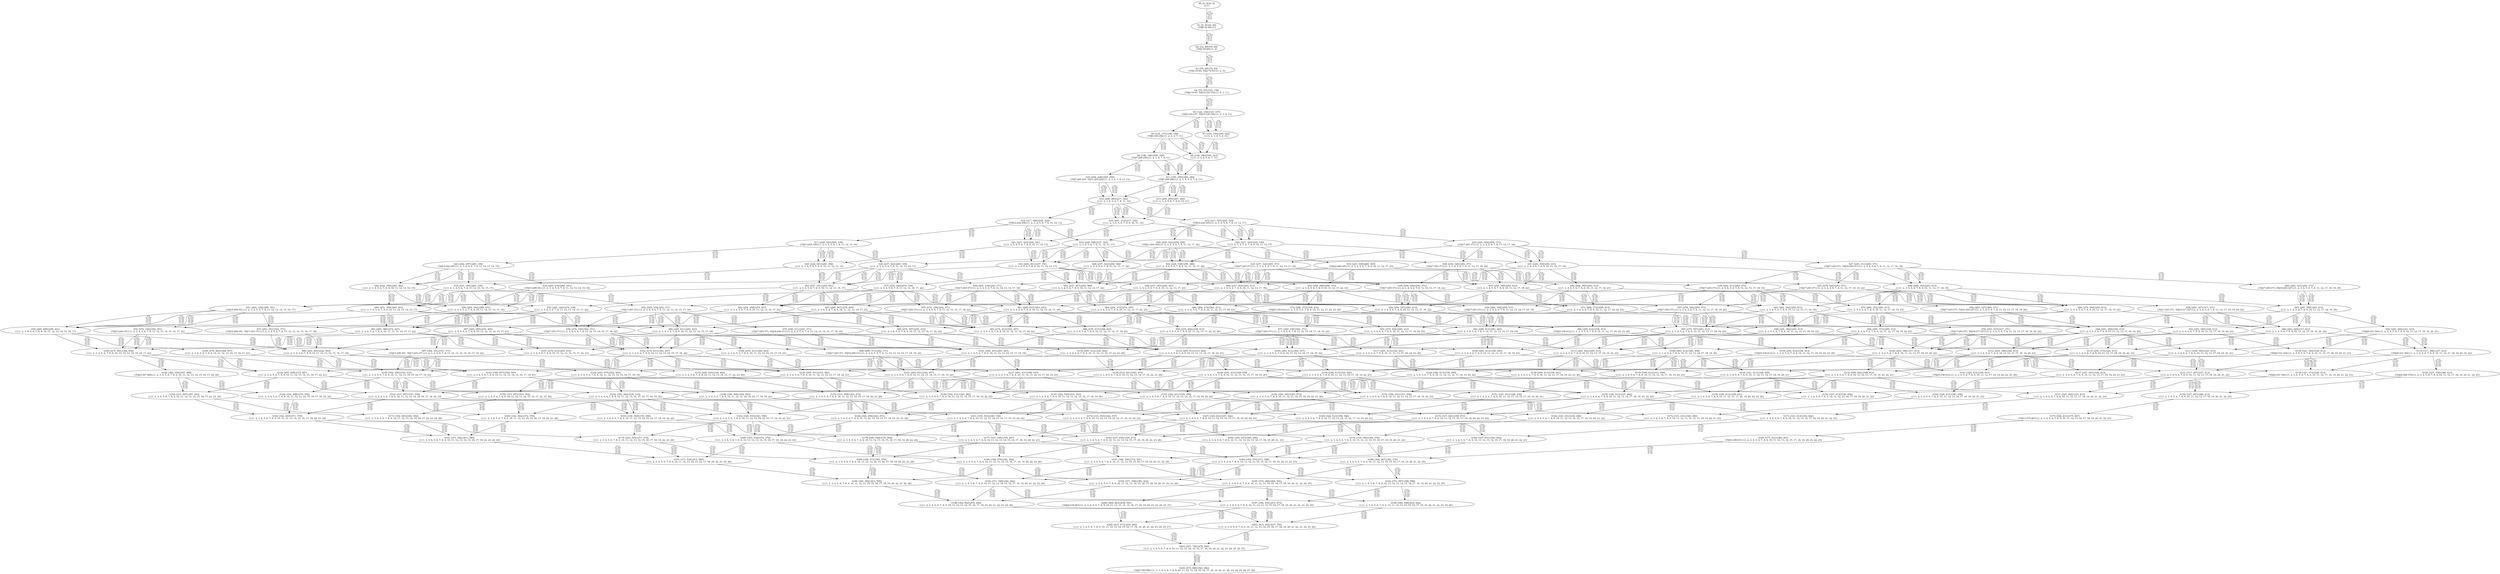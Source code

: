 digraph {
	S0[label="S0: [0, 0] [0, 0] \n{}{}"];
	S1[label="S1: [0, 0] [32, 40] \n{T0J0:32-40}{1}"];
	S2[label="S2: [32, 40] [55, 69] \n{T0J1:55-69}{1, 2}"];
	S3[label="S3: [55, 69] [74, 93] \n{T0J1:55-69, T0J2:74-93}{1, 2, 3}"];
	S4[label="S4: [74, 93] [124, 156] \n{T0J2:74-93, T0J10:124-156}{1, 2, 3, 11}"];
	S5[label="S5: [124, 156] [125, 157] \n{T0J3:125-157, T0J10:124-156}{1, 2, 3, 4, 11}"];
	S6[label="S6: [125, 157] [148, 186] \n{T0J6:148-186}{1, 2, 3, 4, 7, 11}"];
	S7[label="S7: [125, 156] [160, 222] \n{}{1, 2, 3, 4, 5, 6, 11}"];
	S8[label="S8: [148, 186] [200, 250] \n{T0J7:200-250}{1, 2, 3, 4, 7, 8, 11}"];
	S9[label="S9: [148, 186] [160, 223] \n{}{1, 2, 3, 4, 5, 6, 7, 11}"];
	S10[label="S10: [200, 228] [205, 250] \n{T0J7:200-250, T0J11:205-228}{1, 2, 3, 4, 7, 8, 11, 12}"];
	S11[label="S11: [160, 250] [200, 280] \n{T0J7:200-280}{1, 2, 3, 4, 5, 6, 7, 8, 11}"];
	S12[label="S12: [200, 280] [217, 322] \n{}{1, 2, 3, 4, 5, 6, 7, 8, 11, 12}"];
	S13[label="S13: [200, 250] [207, 282] \n{}{1, 2, 3, 4, 5, 6, 7, 8, 9, 10, 11}"];
	S14[label="S14: [217, 308] [228, 322] \n{T0J12:228-308}{1, 2, 3, 4, 5, 6, 7, 8, 11, 12, 13}"];
	S15[label="S15: [217, 305] [220, 322] \n{T0J16:220-305}{1, 2, 3, 4, 5, 6, 7, 8, 11, 12, 17}"];
	S16[label="S16: [207, 312] [217, 322] \n{}{1, 2, 3, 4, 5, 6, 7, 8, 9, 10, 11, 12}"];
	S17[label="S17: [228, 322] [265, 339] \n{T0J13:265-339}{1, 2, 3, 4, 5, 6, 7, 8, 11, 12, 13, 14}"];
	S18[label="S18: [220, 308] [237, 322] \n{}{1, 2, 3, 4, 5, 6, 7, 8, 11, 12, 13, 17}"];
	S19[label="S19: [220, 322] [293, 371] \n{T0J17:293-371}{1, 2, 3, 4, 5, 6, 7, 8, 11, 12, 17, 18}"];
	S20[label="S20: [220, 322] [254, 326] \n{T0J21:254-326}{1, 2, 3, 4, 5, 6, 7, 8, 11, 12, 17, 22}"];
	S21[label="S21: [217, 322] [228, 341] \n{}{1, 2, 3, 4, 5, 6, 7, 8, 9, 10, 11, 12, 13}"];
	S22[label="S22: [217, 322] [224, 338] \n{}{1, 2, 3, 4, 5, 6, 7, 8, 9, 10, 11, 12, 17}"];
	S23[label="S23: [242, 297] [265, 339] \n{T0J14:242-297}{1, 2, 3, 4, 5, 6, 7, 8, 11, 12, 13, 14, 15}"];
	S24[label="S24: [237, 322] [265, 339] \n{}{1, 2, 3, 4, 5, 6, 7, 8, 11, 12, 13, 14, 17}"];
	S25[label="S25: [237, 322] [293, 371] \n{T0J17:293-371}{1, 2, 3, 4, 5, 6, 7, 8, 11, 12, 13, 17, 18}"];
	S26[label="S26: [237, 322] [254, 326] \n{}{1, 2, 3, 4, 5, 6, 7, 8, 11, 12, 13, 17, 22}"];
	S27[label="S27: [245, 311] [293, 371] \n{T0J17:293-371, T0J18:245-311}{1, 2, 3, 4, 5, 6, 7, 8, 11, 12, 17, 18, 19}"];
	S28[label="S28: [254, 326] [293, 371] \n{T0J17:293-371}{1, 2, 3, 4, 5, 6, 7, 8, 11, 12, 17, 18, 22}"];
	S29[label="S29: [228, 341] [265, 382] \n{}{1, 2, 3, 4, 5, 6, 7, 8, 9, 10, 11, 12, 13, 14}"];
	S30[label="S30: [224, 341] [237, 351] \n{}{1, 2, 3, 4, 5, 6, 7, 8, 9, 10, 11, 12, 13, 17}"];
	S31[label="S31: [224, 354] [293, 413] \n{}{1, 2, 3, 4, 5, 6, 7, 8, 9, 10, 11, 12, 17, 18}"];
	S32[label="S32: [224, 338] [254, 368] \n{}{1, 2, 3, 4, 5, 6, 7, 8, 9, 10, 11, 12, 17, 22}"];
	S33[label="S33: [225, 338] [266, 345] \n{T0J22:266-345}{1, 2, 3, 4, 5, 6, 7, 8, 9, 10, 11, 12, 17, 23}"];
	S34[label="S34: [265, 339] [299, 351] \n{T0J15:299-351}{1, 2, 3, 4, 5, 6, 7, 8, 11, 12, 13, 14, 15, 16}"];
	S35[label="S35: [251, 305] [265, 339] \n{}{1, 2, 3, 4, 5, 6, 7, 8, 11, 12, 13, 14, 15, 17}"];
	S36[label="S36: [265, 339] [293, 371] \n{T0J17:293-371}{1, 2, 3, 4, 5, 6, 7, 8, 11, 12, 13, 14, 17, 18}"];
	S37[label="S37: [254, 326] [274, 339] \n{}{1, 2, 3, 4, 5, 6, 7, 8, 11, 12, 13, 14, 17, 22}"];
	S38[label="S38: [262, 311] [293, 371] \n{T0J17:293-371}{1, 2, 3, 4, 5, 6, 7, 8, 11, 12, 13, 17, 18, 19}"];
	S39[label="S39: [254, 326] [293, 371] \n{T0J17:293-371}{1, 2, 3, 4, 5, 6, 7, 8, 11, 12, 13, 17, 18, 22}"];
	S40[label="S40: [283, 327] [293, 371] \n{T0J17:293-371, T0J19:283-327}{1, 2, 3, 4, 5, 6, 7, 8, 11, 12, 17, 18, 19, 20}"];
	S41[label="S41: [279, 326] [293, 371] \n{T0J17:293-371}{1, 2, 3, 4, 5, 6, 7, 8, 11, 12, 17, 18, 19, 22}"];
	S42[label="S42: [242, 359] [265, 382] \n{}{1, 2, 3, 4, 5, 6, 7, 8, 9, 10, 11, 12, 13, 14, 15}"];
	S43[label="S43: [237, 351] [265, 401] \n{}{1, 2, 3, 4, 5, 6, 7, 8, 9, 10, 11, 12, 13, 14, 17}"];
	S44[label="S44: [237, 383] [293, 413] \n{}{1, 2, 3, 4, 5, 6, 7, 8, 9, 10, 11, 12, 13, 17, 18}"];
	S45[label="S45: [237, 367] [254, 368] \n{}{1, 2, 3, 4, 5, 6, 7, 8, 9, 10, 11, 12, 13, 17, 22}"];
	S46[label="S46: [249, 353] [293, 413] \n{}{1, 2, 3, 4, 5, 6, 7, 8, 9, 10, 11, 12, 17, 18, 19}"];
	S47[label="S47: [254, 368] [293, 413] \n{}{1, 2, 3, 4, 5, 6, 7, 8, 9, 10, 11, 12, 17, 18, 22}"];
	S48[label="S48: [237, 345] [266, 367] \n{}{1, 2, 3, 4, 5, 6, 7, 8, 9, 10, 11, 12, 13, 17, 23}"];
	S49[label="S49: [266, 345] [293, 413] \n{}{1, 2, 3, 4, 5, 6, 7, 8, 9, 10, 11, 12, 17, 18, 23}"];
	S50[label="S50: [254, 368] [266, 373] \n{}{1, 2, 3, 4, 5, 6, 7, 8, 9, 10, 11, 12, 17, 22, 23}"];
	S51[label="S51: [265, 339] [299, 351] \n{T0J15:299-351}{1, 2, 3, 4, 5, 6, 7, 8, 11, 12, 13, 14, 15, 16, 17}"];
	S52[label="S52: [265, 339] [293, 371] \n{T0J17:293-371}{1, 2, 3, 4, 5, 6, 7, 8, 11, 12, 13, 14, 15, 17, 18}"];
	S53[label="S53: [265, 326] [274, 339] \n{}{1, 2, 3, 4, 5, 6, 7, 8, 11, 12, 13, 14, 15, 17, 22}"];
	S54[label="S54: [290, 339] [293, 371] \n{T0J17:293-371}{1, 2, 3, 4, 5, 6, 7, 8, 11, 12, 13, 14, 17, 18, 19}"];
	S55[label="S55: [274, 339] [302, 371] \n{T0J17:293-371}{1, 2, 3, 4, 5, 6, 7, 8, 11, 12, 13, 14, 17, 18, 22}"];
	S56[label="S56: [293, 327] [300, 371] \n{T0J17:293-371, T0J19:300-327}{1, 2, 3, 4, 5, 6, 7, 8, 11, 12, 13, 17, 18, 19, 20}"];
	S57[label="S57: [279, 326] [293, 371] \n{T0J17:293-371}{1, 2, 3, 4, 5, 6, 7, 8, 11, 12, 13, 17, 18, 19, 22}"];
	S58[label="S58: [293, 327] [317, 371] \n{T0J17:293-371, T0J19:317-327}{1, 2, 3, 4, 5, 6, 7, 8, 11, 12, 17, 18, 19, 20, 22}"];
	S59[label="S59: [265, 382] [299, 431] \n{}{1, 2, 3, 4, 5, 6, 7, 8, 9, 10, 11, 12, 13, 14, 15, 16}"];
	S60[label="S60: [251, 369] [265, 401] \n{}{1, 2, 3, 4, 5, 6, 7, 8, 9, 10, 11, 12, 13, 14, 15, 17}"];
	S61[label="S61: [265, 413] [293, 443] \n{}{1, 2, 3, 4, 5, 6, 7, 8, 9, 10, 11, 12, 13, 14, 17, 18}"];
	S62[label="S62: [254, 368] [274, 427] \n{}{1, 2, 3, 4, 5, 6, 7, 8, 9, 10, 11, 12, 13, 14, 17, 22}"];
	S63[label="S63: [262, 382] [293, 413] \n{}{1, 2, 3, 4, 5, 6, 7, 8, 9, 10, 11, 12, 13, 17, 18, 19}"];
	S64[label="S64: [254, 397] [293, 413] \n{}{1, 2, 3, 4, 5, 6, 7, 8, 9, 10, 11, 12, 13, 17, 18, 22}"];
	S65[label="S65: [287, 369] [293, 413] \n{}{1, 2, 3, 4, 5, 6, 7, 8, 9, 10, 11, 12, 17, 18, 19, 20}"];
	S66[label="S66: [279, 368] [293, 413] \n{}{1, 2, 3, 4, 5, 6, 7, 8, 9, 10, 11, 12, 17, 18, 19, 22}"];
	S67[label="S67: [265, 367] [278, 405] \n{}{1, 2, 3, 4, 5, 6, 7, 8, 9, 10, 11, 12, 13, 14, 17, 23}"];
	S68[label="S68: [266, 374] [293, 413] \n{}{1, 2, 3, 4, 5, 6, 7, 8, 9, 10, 11, 12, 13, 17, 18, 23}"];
	S69[label="S69: [254, 373] [274, 397] \n{}{1, 2, 3, 4, 5, 6, 7, 8, 9, 10, 11, 12, 13, 17, 22, 23}"];
	S70[label="S70: [290, 353] [293, 413] \n{}{1, 2, 3, 4, 5, 6, 7, 8, 9, 10, 11, 12, 17, 18, 19, 23}"];
	S71[label="S71: [266, 373] [295, 413] \n{}{1, 2, 3, 4, 5, 6, 7, 8, 9, 10, 11, 12, 17, 18, 22, 23}"];
	S72[label="S72: [266, 373] [338, 412] \n{T0J25:338-412}{1, 2, 3, 4, 5, 6, 7, 8, 9, 10, 11, 12, 17, 22, 23, 26}"];
	S73[label="S73: [293, 351] [322, 371] \n{T0J15:299-351, T0J17:293-371}{1, 2, 3, 4, 5, 6, 7, 8, 11, 12, 13, 14, 15, 16, 17, 18}"];
	S74[label="S74: [274, 339] [302, 351] \n{T0J15:299-351}{1, 2, 3, 4, 5, 6, 7, 8, 11, 12, 13, 14, 15, 16, 17, 22}"];
	S75[label="S75: [290, 311] [293, 371] \n{T0J17:293-371, T0J18:290-311}{1, 2, 3, 4, 5, 6, 7, 8, 11, 12, 13, 14, 15, 17, 18, 19}"];
	S76[label="S76: [274, 339] [302, 371] \n{T0J17:293-371}{1, 2, 3, 4, 5, 6, 7, 8, 11, 12, 13, 14, 15, 17, 18, 22}"];
	S77[label="S77: [293, 339] [302, 371] \n{T0J17:293-371}{1, 2, 3, 4, 5, 6, 7, 8, 11, 12, 13, 14, 17, 18, 19, 22}"];
	S78[label="S78: [293, 327] [317, 371] \n{T0J17:293-371, T0J19:317-327}{1, 2, 3, 4, 5, 6, 7, 8, 11, 12, 13, 17, 18, 19, 20, 22}"];
	S79[label="S79: [265, 408] [299, 441] \n{}{1, 2, 3, 4, 5, 6, 7, 8, 9, 10, 11, 12, 13, 14, 15, 16, 17}"];
	S80[label="S80: [265, 431] [293, 443] \n{}{1, 2, 3, 4, 5, 6, 7, 8, 9, 10, 11, 12, 13, 14, 15, 17, 18}"];
	S81[label="S81: [265, 386] [274, 427] \n{}{1, 2, 3, 4, 5, 6, 7, 8, 9, 10, 11, 12, 13, 14, 15, 17, 22}"];
	S82[label="S82: [290, 413] [293, 443] \n{}{1, 2, 3, 4, 5, 6, 7, 8, 9, 10, 11, 12, 13, 14, 17, 18, 19}"];
	S83[label="S83: [274, 413] [302, 457] \n{}{1, 2, 3, 4, 5, 6, 7, 8, 9, 10, 11, 12, 13, 14, 17, 18, 22}"];
	S84[label="S84: [293, 398] [300, 413] \n{}{1, 2, 3, 4, 5, 6, 7, 8, 9, 10, 11, 12, 13, 17, 18, 19, 20}"];
	S85[label="S85: [279, 397] [293, 413] \n{}{1, 2, 3, 4, 5, 6, 7, 8, 9, 10, 11, 12, 13, 17, 18, 19, 22}"];
	S86[label="S86: [293, 369] [317, 413] \n{}{1, 2, 3, 4, 5, 6, 7, 8, 9, 10, 11, 12, 17, 18, 19, 20, 22}"];
	S87[label="S87: [265, 385] [279, 405] \n{}{1, 2, 3, 4, 5, 6, 7, 8, 9, 10, 11, 12, 13, 14, 15, 17, 23}"];
	S88[label="S88: [278, 413] [306, 443] \n{}{1, 2, 3, 4, 5, 6, 7, 8, 9, 10, 11, 12, 13, 14, 17, 18, 23}"];
	S89[label="S89: [274, 397] [295, 433] \n{}{1, 2, 3, 4, 5, 6, 7, 8, 9, 10, 11, 12, 13, 14, 17, 22, 23}"];
	S90[label="S90: [291, 382] [293, 413] \n{}{1, 2, 3, 4, 5, 6, 7, 8, 9, 10, 11, 12, 13, 17, 18, 19, 23}"];
	S91[label="S91: [274, 402] [295, 413] \n{}{1, 2, 3, 4, 5, 6, 7, 8, 9, 10, 11, 12, 13, 17, 18, 22, 23}"];
	S92[label="S92: [293, 364] [321, 413] \n{T0J20:321-364}{1, 2, 3, 4, 5, 6, 7, 8, 9, 10, 11, 12, 17, 18, 19, 20, 21}"];
	S93[label="S93: [293, 369] [328, 413] \n{}{1, 2, 3, 4, 5, 6, 7, 8, 9, 10, 11, 12, 17, 18, 19, 20, 23}"];
	S94[label="S94: [291, 373] [295, 413] \n{}{1, 2, 3, 4, 5, 6, 7, 8, 9, 10, 11, 12, 17, 18, 19, 22, 23}"];
	S95[label="S95: [274, 402] [338, 412] \n{}{1, 2, 3, 4, 5, 6, 7, 8, 9, 10, 11, 12, 13, 17, 22, 23, 26}"];
	S96[label="S96: [295, 412] [338, 413] \n{T0J25:338-412}{1, 2, 3, 4, 5, 6, 7, 8, 9, 10, 11, 12, 17, 18, 22, 23, 26}"];
	S97[label="S97: [302, 351] [331, 371] \n{T0J15:299-351, T0J17:293-371}{1, 2, 3, 4, 5, 6, 7, 8, 11, 12, 13, 14, 15, 16, 17, 18, 22}"];
	S98[label="S98: [299, 311] [302, 371] \n{T0J17:293-371, T0J18:299-311}{1, 2, 3, 4, 5, 6, 7, 8, 11, 12, 13, 14, 15, 17, 18, 19, 22}"];
	S99[label="S99: [293, 443] [322, 503] \n{}{1, 2, 3, 4, 5, 6, 7, 8, 9, 10, 11, 12, 13, 14, 15, 16, 17, 18}"];
	S100[label="S100: [274, 441] [302, 458] \n{}{1, 2, 3, 4, 5, 6, 7, 8, 9, 10, 11, 12, 13, 14, 15, 16, 17, 22}"];
	S101[label="S101: [290, 431] [293, 443] \n{}{1, 2, 3, 4, 5, 6, 7, 8, 9, 10, 11, 12, 13, 14, 15, 17, 18, 19}"];
	S102[label="S102: [274, 431] [302, 457] \n{}{1, 2, 3, 4, 5, 6, 7, 8, 9, 10, 11, 12, 13, 14, 15, 17, 18, 22}"];
	S103[label="S103: [293, 413] [302, 457] \n{}{1, 2, 3, 4, 5, 6, 7, 8, 9, 10, 11, 12, 13, 14, 17, 18, 19, 22}"];
	S104[label="S104: [293, 398] [317, 413] \n{}{1, 2, 3, 4, 5, 6, 7, 8, 9, 10, 11, 12, 13, 17, 18, 19, 20, 22}"];
	S105[label="S105: [279, 405] [306, 457] \n{}{1, 2, 3, 4, 5, 6, 7, 8, 9, 10, 11, 12, 13, 14, 15, 16, 17, 23}"];
	S106[label="S106: [279, 431] [306, 443] \n{}{1, 2, 3, 4, 5, 6, 7, 8, 9, 10, 11, 12, 13, 14, 15, 17, 18, 23}"];
	S107[label="S107: [274, 415] [295, 433] \n{}{1, 2, 3, 4, 5, 6, 7, 8, 9, 10, 11, 12, 13, 14, 15, 17, 22, 23}"];
	S108[label="S108: [293, 413] [328, 458] \n{}{1, 2, 3, 4, 5, 6, 7, 8, 9, 10, 11, 12, 13, 14, 17, 18, 19, 20}"];
	S109[label="S109: [293, 413] [306, 443] \n{}{1, 2, 3, 4, 5, 6, 7, 8, 9, 10, 11, 12, 13, 14, 17, 18, 19, 23}"];
	S110[label="S110: [295, 413] [315, 462] \n{}{1, 2, 3, 4, 5, 6, 7, 8, 9, 10, 11, 12, 13, 14, 17, 18, 22, 23}"];
	S111[label="S111: [300, 393] [321, 413] \n{}{1, 2, 3, 4, 5, 6, 7, 8, 9, 10, 11, 12, 13, 17, 18, 19, 20, 21}"];
	S112[label="S112: [293, 398] [328, 413] \n{}{1, 2, 3, 4, 5, 6, 7, 8, 9, 10, 11, 12, 13, 17, 18, 19, 20, 23}"];
	S113[label="S113: [293, 402] [299, 413] \n{}{1, 2, 3, 4, 5, 6, 7, 8, 9, 10, 11, 12, 13, 17, 18, 19, 22, 23}"];
	S114[label="S114: [317, 368] [327, 413] \n{T0J20:321-364}{1, 2, 3, 4, 5, 6, 7, 8, 9, 10, 11, 12, 17, 18, 19, 20, 21, 22}"];
	S115[label="S115: [295, 373] [329, 413] \n{}{1, 2, 3, 4, 5, 6, 7, 8, 9, 10, 11, 12, 17, 18, 19, 20, 22, 23}"];
	S116[label="S116: [295, 412] [338, 462] \n{}{1, 2, 3, 4, 5, 6, 7, 8, 9, 10, 11, 12, 13, 14, 17, 22, 23, 26}"];
	S117[label="S117: [295, 413] [338, 441] \n{}{1, 2, 3, 4, 5, 6, 7, 8, 9, 10, 11, 12, 13, 17, 18, 22, 23, 26}"];
	S118[label="S118: [321, 364] [328, 413] \n{T0J20:321-364}{1, 2, 3, 4, 5, 6, 7, 8, 9, 10, 11, 12, 17, 18, 19, 20, 21, 23}"];
	S119[label="S119: [295, 412] [338, 413] \n{T0J25:338-412}{1, 2, 3, 4, 5, 6, 7, 8, 9, 10, 11, 12, 17, 18, 19, 22, 23, 26}"];
	S120[label="S120: [302, 458] [330, 533] \n{}{1, 2, 3, 4, 5, 6, 7, 8, 9, 10, 11, 12, 13, 14, 15, 16, 17, 18, 22}"];
	S121[label="S121: [293, 431] [302, 457] \n{}{1, 2, 3, 4, 5, 6, 7, 8, 9, 10, 11, 12, 13, 14, 15, 17, 18, 19, 22}"];
	S122[label="S122: [293, 475] [322, 503] \n{}{1, 2, 3, 4, 5, 6, 7, 8, 9, 10, 11, 12, 13, 14, 15, 16, 17, 18, 19}"];
	S123[label="S123: [306, 457] [334, 503] \n{}{1, 2, 3, 4, 5, 6, 7, 8, 9, 10, 11, 12, 13, 14, 15, 16, 17, 18, 23}"];
	S124[label="S124: [295, 458] [315, 487] \n{}{1, 2, 3, 4, 5, 6, 7, 8, 9, 10, 11, 12, 13, 14, 15, 16, 17, 22, 23}"];
	S125[label="S125: [302, 458] [367, 468] \n{T0J23:367-468}{1, 2, 3, 4, 5, 6, 7, 8, 9, 10, 11, 12, 13, 14, 15, 16, 17, 22, 24}"];
	S126[label="S126: [293, 431] [328, 458] \n{}{1, 2, 3, 4, 5, 6, 7, 8, 9, 10, 11, 12, 13, 14, 15, 17, 18, 19, 20}"];
	S127[label="S127: [293, 431] [306, 443] \n{}{1, 2, 3, 4, 5, 6, 7, 8, 9, 10, 11, 12, 13, 14, 15, 17, 18, 19, 23}"];
	S128[label="S128: [295, 431] [315, 462] \n{}{1, 2, 3, 4, 5, 6, 7, 8, 9, 10, 11, 12, 13, 14, 15, 17, 18, 22, 23}"];
	S129[label="S129: [302, 413] [330, 458] \n{}{1, 2, 3, 4, 5, 6, 7, 8, 9, 10, 11, 12, 13, 14, 17, 18, 19, 20, 22}"];
	S130[label="S130: [299, 413] [320, 462] \n{}{1, 2, 3, 4, 5, 6, 7, 8, 9, 10, 11, 12, 13, 14, 17, 18, 19, 22, 23}"];
	S131[label="S131: [317, 397] [327, 413] \n{}{1, 2, 3, 4, 5, 6, 7, 8, 9, 10, 11, 12, 13, 17, 18, 19, 20, 21, 22}"];
	S132[label="S132: [299, 402] [329, 413] \n{}{1, 2, 3, 4, 5, 6, 7, 8, 9, 10, 11, 12, 13, 17, 18, 19, 20, 22, 23}"];
	S133[label="S133: [295, 430] [338, 462] \n{}{1, 2, 3, 4, 5, 6, 7, 8, 9, 10, 11, 12, 13, 14, 15, 17, 22, 23, 26}"];
	S134[label="S134: [321, 413] [328, 458] \n{}{1, 2, 3, 4, 5, 6, 7, 8, 9, 10, 11, 12, 13, 14, 17, 18, 19, 20, 21}"];
	S135[label="S135: [306, 413] [331, 458] \n{}{1, 2, 3, 4, 5, 6, 7, 8, 9, 10, 11, 12, 13, 14, 17, 18, 19, 20, 23}"];
	S136[label="S136: [315, 441] [343, 473] \n{}{1, 2, 3, 4, 5, 6, 7, 8, 9, 10, 11, 12, 13, 14, 17, 18, 22, 23, 26}"];
	S137[label="S137: [327, 393] [328, 413] \n{}{1, 2, 3, 4, 5, 6, 7, 8, 9, 10, 11, 12, 13, 17, 18, 19, 20, 21, 23}"];
	S138[label="S138: [299, 413] [338, 441] \n{}{1, 2, 3, 4, 5, 6, 7, 8, 9, 10, 11, 12, 13, 17, 18, 19, 22, 23, 26}"];
	S139[label="S139: [327, 373] [329, 413] \n{T0J20:321-364}{1, 2, 3, 4, 5, 6, 7, 8, 9, 10, 11, 12, 17, 18, 19, 20, 21, 22, 23}"];
	S140[label="S140: [327, 378] [366, 413] \n{T0J24:366-378}{1, 2, 3, 4, 5, 6, 7, 8, 9, 10, 11, 12, 17, 18, 19, 20, 21, 22, 25}"];
	S141[label="S141: [329, 412] [338, 413] \n{T0J25:338-412}{1, 2, 3, 4, 5, 6, 7, 8, 9, 10, 11, 12, 17, 18, 19, 20, 22, 23, 26}"];
	S142[label="S142: [302, 490] [330, 533] \n{}{1, 2, 3, 4, 5, 6, 7, 8, 9, 10, 11, 12, 13, 14, 15, 16, 17, 18, 19, 22}"];
	S143[label="S143: [315, 487] [343, 550] \n{}{1, 2, 3, 4, 5, 6, 7, 8, 9, 10, 11, 12, 13, 14, 15, 16, 17, 18, 22, 23}"];
	S144[label="S144: [330, 468] [370, 550] \n{}{1, 2, 3, 4, 5, 6, 7, 8, 9, 10, 11, 12, 13, 14, 15, 16, 17, 18, 22, 24}"];
	S145[label="S145: [302, 431] [330, 458] \n{}{1, 2, 3, 4, 5, 6, 7, 8, 9, 10, 11, 12, 13, 14, 15, 17, 18, 19, 20, 22}"];
	S146[label="S146: [302, 431] [320, 462] \n{}{1, 2, 3, 4, 5, 6, 7, 8, 9, 10, 11, 12, 13, 14, 15, 17, 18, 19, 22, 23}"];
	S147[label="S147: [322, 503] [331, 523] \n{}{1, 2, 3, 4, 5, 6, 7, 8, 9, 10, 11, 12, 13, 14, 15, 16, 17, 18, 19, 20}"];
	S148[label="S148: [306, 489] [334, 503] \n{}{1, 2, 3, 4, 5, 6, 7, 8, 9, 10, 11, 12, 13, 14, 15, 16, 17, 18, 19, 23}"];
	S149[label="S149: [315, 487] [367, 493] \n{}{1, 2, 3, 4, 5, 6, 7, 8, 9, 10, 11, 12, 13, 14, 15, 16, 17, 22, 23, 24}"];
	S150[label="S150: [315, 487] [352, 502] \n{}{1, 2, 3, 4, 5, 6, 7, 8, 9, 10, 11, 12, 13, 14, 15, 16, 17, 22, 23, 26}"];
	S151[label="S151: [327, 431] [328, 458] \n{}{1, 2, 3, 4, 5, 6, 7, 8, 9, 10, 11, 12, 13, 14, 15, 17, 18, 19, 20, 21}"];
	S152[label="S152: [306, 431] [331, 458] \n{}{1, 2, 3, 4, 5, 6, 7, 8, 9, 10, 11, 12, 13, 14, 15, 17, 18, 19, 20, 23}"];
	S153[label="S153: [315, 459] [343, 473] \n{}{1, 2, 3, 4, 5, 6, 7, 8, 9, 10, 11, 12, 13, 14, 15, 17, 18, 22, 23, 26}"];
	S154[label="S154: [327, 413] [336, 458] \n{}{1, 2, 3, 4, 5, 6, 7, 8, 9, 10, 11, 12, 13, 14, 17, 18, 19, 20, 21, 22}"];
	S155[label="S155: [320, 413] [337, 462] \n{}{1, 2, 3, 4, 5, 6, 7, 8, 9, 10, 11, 12, 13, 14, 17, 18, 19, 20, 22, 23}"];
	S156[label="S156: [320, 441] [343, 473] \n{}{1, 2, 3, 4, 5, 6, 7, 8, 9, 10, 11, 12, 13, 14, 17, 18, 19, 22, 23, 26}"];
	S157[label="S157: [327, 402] [333, 413] \n{}{1, 2, 3, 4, 5, 6, 7, 8, 9, 10, 11, 12, 13, 17, 18, 19, 20, 21, 22, 23}"];
	S158[label="S158: [327, 407] [366, 413] \n{}{1, 2, 3, 4, 5, 6, 7, 8, 9, 10, 11, 12, 13, 17, 18, 19, 20, 21, 22, 25}"];
	S159[label="S159: [329, 413] [338, 441] \n{}{1, 2, 3, 4, 5, 6, 7, 8, 9, 10, 11, 12, 13, 17, 18, 19, 20, 22, 23, 26}"];
	S160[label="S160: [328, 413] [340, 458] \n{}{1, 2, 3, 4, 5, 6, 7, 8, 9, 10, 11, 12, 13, 14, 17, 18, 19, 20, 21, 23}"];
	S161[label="S161: [330, 533] [340, 538] \n{}{1, 2, 3, 4, 5, 6, 7, 8, 9, 10, 11, 12, 13, 14, 15, 16, 17, 18, 19, 20, 22}"];
	S162[label="S162: [320, 519] [343, 550] \n{}{1, 2, 3, 4, 5, 6, 7, 8, 9, 10, 11, 12, 13, 14, 15, 16, 17, 18, 19, 22, 23}"];
	S163[label="S163: [330, 500] [370, 550] \n{}{1, 2, 3, 4, 5, 6, 7, 8, 9, 10, 11, 12, 13, 14, 15, 16, 17, 18, 19, 22, 24}"];
	S164[label="S164: [343, 493] [371, 579] \n{}{1, 2, 3, 4, 5, 6, 7, 8, 9, 10, 11, 12, 13, 14, 15, 16, 17, 18, 22, 23, 24}"];
	S165[label="S165: [343, 502] [372, 579] \n{}{1, 2, 3, 4, 5, 6, 7, 8, 9, 10, 11, 12, 13, 14, 15, 16, 17, 18, 22, 23, 26}"];
	S166[label="S166: [330, 431] [336, 458] \n{}{1, 2, 3, 4, 5, 6, 7, 8, 9, 10, 11, 12, 13, 14, 15, 17, 18, 19, 20, 21, 22}"];
	S167[label="S167: [320, 431] [337, 462] \n{}{1, 2, 3, 4, 5, 6, 7, 8, 9, 10, 11, 12, 13, 14, 15, 17, 18, 19, 20, 22, 23}"];
	S168[label="S168: [320, 459] [343, 473] \n{}{1, 2, 3, 4, 5, 6, 7, 8, 9, 10, 11, 12, 13, 14, 15, 17, 18, 19, 22, 23, 26}"];
	S169[label="S169: [328, 523] [356, 546] \n{}{1, 2, 3, 4, 5, 6, 7, 8, 9, 10, 11, 12, 13, 14, 15, 16, 17, 18, 19, 20, 21}"];
	S170[label="S170: [331, 503] [344, 537] \n{}{1, 2, 3, 4, 5, 6, 7, 8, 9, 10, 11, 12, 13, 14, 15, 16, 17, 18, 19, 20, 23}"];
	S171[label="S171: [352, 493] [383, 502] \n{}{1, 2, 3, 4, 5, 6, 7, 8, 9, 10, 11, 12, 13, 14, 15, 16, 17, 22, 23, 24, 26}"];
	S172[label="S172: [331, 431] [340, 458] \n{}{1, 2, 3, 4, 5, 6, 7, 8, 9, 10, 11, 12, 13, 14, 15, 17, 18, 19, 20, 21, 23}"];
	S173[label="S173: [333, 413] [354, 462] \n{}{1, 2, 3, 4, 5, 6, 7, 8, 9, 10, 11, 12, 13, 14, 17, 18, 19, 20, 21, 22, 23}"];
	S174[label="S174: [337, 441] [358, 473] \n{}{1, 2, 3, 4, 5, 6, 7, 8, 9, 10, 11, 12, 13, 14, 17, 18, 19, 20, 22, 23, 26}"];
	S175[label="S175: [366, 413] [375, 467] \n{T0J13:375-467}{1, 2, 3, 4, 5, 6, 7, 8, 9, 10, 11, 12, 13, 14, 17, 18, 19, 20, 21, 22, 25}"];
	S176[label="S176: [336, 546] [364, 576] \n{}{1, 2, 3, 4, 5, 6, 7, 8, 9, 10, 11, 12, 13, 14, 15, 16, 17, 18, 19, 20, 21, 22}"];
	S177[label="S177: [337, 550] [358, 567] \n{}{1, 2, 3, 4, 5, 6, 7, 8, 9, 10, 11, 12, 13, 14, 15, 16, 17, 18, 19, 20, 22, 23}"];
	S178[label="S178: [340, 548] [370, 550] \n{}{1, 2, 3, 4, 5, 6, 7, 8, 9, 10, 11, 12, 13, 14, 15, 16, 17, 18, 19, 20, 22, 24}"];
	S179[label="S179: [343, 525] [371, 579] \n{}{1, 2, 3, 4, 5, 6, 7, 8, 9, 10, 11, 12, 13, 14, 15, 16, 17, 18, 19, 22, 23, 24}"];
	S180[label="S180: [343, 534] [372, 579] \n{}{1, 2, 3, 4, 5, 6, 7, 8, 9, 10, 11, 12, 13, 14, 15, 16, 17, 18, 19, 22, 23, 26}"];
	S181[label="S181: [371, 502] [411, 585] \n{}{1, 2, 3, 4, 5, 6, 7, 8, 9, 10, 11, 12, 13, 14, 15, 16, 17, 18, 22, 23, 24, 26}"];
	S182[label="S182: [337, 431] [354, 462] \n{}{1, 2, 3, 4, 5, 6, 7, 8, 9, 10, 11, 12, 13, 14, 15, 17, 18, 19, 20, 21, 22, 23}"];
	S183[label="S183: [337, 459] [358, 473] \n{}{1, 2, 3, 4, 5, 6, 7, 8, 9, 10, 11, 12, 13, 14, 15, 17, 18, 19, 20, 22, 23, 26}"];
	S184[label="S184: [340, 537] [365, 546] \n{}{1, 2, 3, 4, 5, 6, 7, 8, 9, 10, 11, 12, 13, 14, 15, 16, 17, 18, 19, 20, 21, 23}"];
	S185[label="S185: [375, 431] [380, 467] \n{T0J14:380-431}{1, 2, 3, 4, 5, 6, 7, 8, 9, 10, 11, 12, 13, 14, 15, 17, 18, 19, 20, 21, 22, 25}"];
	S186[label="S186: [354, 576] [371, 598] \n{}{1, 2, 3, 4, 5, 6, 7, 8, 9, 10, 11, 12, 13, 14, 15, 16, 17, 18, 19, 20, 21, 22, 23}"];
	S187[label="S187: [364, 550] [374, 591] \n{}{1, 2, 3, 4, 5, 6, 7, 8, 9, 10, 11, 12, 13, 14, 15, 16, 17, 18, 19, 20, 21, 22, 24}"];
	S188[label="S188: [364, 467] [381, 576] \n{}{1, 2, 3, 4, 5, 6, 7, 8, 9, 10, 11, 12, 13, 14, 15, 16, 17, 18, 19, 20, 21, 22, 25}"];
	S189[label="S189: [358, 573] [381, 579] \n{}{1, 2, 3, 4, 5, 6, 7, 8, 9, 10, 11, 12, 13, 14, 15, 16, 17, 18, 19, 20, 22, 23, 24}"];
	S190[label="S190: [358, 579] [381, 582] \n{}{1, 2, 3, 4, 5, 6, 7, 8, 9, 10, 11, 12, 13, 14, 15, 16, 17, 18, 19, 20, 22, 23, 26}"];
	S191[label="S191: [371, 534] [411, 585] \n{}{1, 2, 3, 4, 5, 6, 7, 8, 9, 10, 11, 12, 13, 14, 15, 16, 17, 18, 19, 22, 23, 24, 26}"];
	S192[label="S192: [371, 598] [392, 662] \n{}{1, 2, 3, 4, 5, 6, 7, 8, 9, 10, 11, 12, 13, 14, 15, 16, 17, 18, 19, 20, 21, 22, 23, 24}"];
	S193[label="S193: [371, 587] [399, 598] \n{}{1, 2, 3, 4, 5, 6, 7, 8, 9, 10, 11, 12, 13, 14, 15, 16, 17, 18, 19, 20, 21, 22, 23, 25}"];
	S194[label="S194: [371, 598] [392, 622] \n{}{1, 2, 3, 4, 5, 6, 7, 8, 9, 10, 11, 12, 13, 14, 15, 16, 17, 18, 19, 20, 21, 22, 23, 26}"];
	S195[label="S195: [374, 468] [409, 591] \n{}{1, 2, 3, 4, 5, 6, 7, 8, 9, 10, 11, 12, 13, 14, 15, 16, 17, 18, 19, 20, 21, 22, 24, 25}"];
	S196[label="S196: [381, 582] [411, 585] \n{}{1, 2, 3, 4, 5, 6, 7, 8, 9, 10, 11, 12, 13, 14, 15, 16, 17, 18, 19, 20, 22, 23, 24, 26}"];
	S197[label="S197: [392, 659] [415, 673] \n{}{1, 2, 3, 4, 5, 6, 7, 8, 9, 10, 11, 12, 13, 14, 15, 16, 17, 18, 19, 20, 21, 22, 23, 24, 25}"];
	S198[label="S198: [392, 662] [415, 693] \n{}{1, 2, 3, 4, 5, 6, 7, 8, 9, 10, 11, 12, 13, 14, 15, 16, 17, 18, 19, 20, 21, 22, 23, 24, 26}"];
	S199[label="S199: [392, 598] [416, 622] \n{}{1, 2, 3, 4, 5, 6, 7, 8, 9, 10, 11, 12, 13, 14, 15, 16, 17, 18, 19, 20, 21, 22, 23, 25, 26}"];
	S200[label="S200: [409, 463] [438, 591] \n{T0J26:438-463}{1, 2, 3, 4, 5, 6, 7, 8, 9, 10, 11, 12, 13, 14, 15, 16, 17, 18, 19, 20, 21, 22, 24, 25, 27}"];
	S201[label="S201: [415, 693] [437, 750] \n{}{1, 2, 3, 4, 5, 6, 7, 8, 9, 10, 11, 12, 13, 14, 15, 16, 17, 18, 19, 20, 21, 22, 23, 24, 25, 26}"];
	S202[label="S202: [415, 673] [450, 682] \n{}{1, 2, 3, 4, 5, 6, 7, 8, 9, 10, 11, 12, 13, 14, 15, 16, 17, 18, 19, 20, 21, 22, 23, 24, 25, 27}"];
	S203[label="S203: [437, 750] [479, 800] \n{}{1, 2, 3, 4, 5, 6, 7, 8, 9, 10, 11, 12, 13, 14, 15, 16, 17, 18, 19, 20, 21, 22, 23, 24, 25, 26, 27}"];
	S204[label="S204: [479, 800] [503, 882] \n{T0J27:503-882}{1, 2, 3, 4, 5, 6, 7, 8, 9, 10, 11, 12, 13, 14, 15, 16, 17, 18, 19, 20, 21, 22, 23, 24, 25, 26, 27, 28}"];
	S0 -> S1[label="T0 J0\nDL=2450\nES=0\nLS=0\nEF=32\nLF=40",fontsize=8];
	S1 -> S2[label="T0 J1\nDL=2450\nES=32\nLS=40\nEF=55\nLF=69",fontsize=8];
	S2 -> S3[label="T0 J2\nDL=2450\nES=32\nLS=40\nEF=74\nLF=93",fontsize=8];
	S3 -> S4[label="T0 J10\nDL=2450\nES=55\nLS=69\nEF=124\nLF=156",fontsize=8];
	S4 -> S5[label="T0 J3\nDL=2450\nES=74\nLS=93\nEF=125\nLF=157",fontsize=8];
	S5 -> S7[label="T0 J4\nDL=2450\nES=125\nLS=156\nEF=177\nLF=222",fontsize=8];
	S5 -> S7[label="T0 J5\nDL=2450\nES=125\nLS=156\nEF=160\nLF=200",fontsize=8];
	S5 -> S6[label="T0 J6\nDL=2450\nES=124\nLS=156\nEF=148\nLF=186",fontsize=8];
	S6 -> S9[label="T0 J4\nDL=2450\nES=125\nLS=157\nEF=177\nLF=223",fontsize=8];
	S6 -> S9[label="T0 J5\nDL=2450\nES=125\nLS=157\nEF=160\nLF=201",fontsize=8];
	S6 -> S8[label="T0 J7\nDL=2450\nES=125\nLS=156\nEF=200\nLF=250",fontsize=8];
	S7 -> S9[label="T0 J6\nDL=2450\nES=125\nLS=156\nEF=149\nLF=186",fontsize=8];
	S8 -> S11[label="T0 J4\nDL=2450\nES=148\nLS=186\nEF=200\nLF=252",fontsize=8];
	S8 -> S11[label="T0 J5\nDL=2450\nES=148\nLS=186\nEF=183\nLF=230",fontsize=8];
	S8 -> S10[label="T0 J11\nDL=2450\nES=148\nLS=156\nEF=205\nLF=228",fontsize=8];
	S9 -> S11[label="T0 J7\nDL=2450\nES=148\nLS=186\nEF=223\nLF=280",fontsize=8];
	S10 -> S12[label="T0 J4\nDL=2450\nES=200\nLS=228\nEF=252\nLF=294",fontsize=8];
	S10 -> S12[label="T0 J5\nDL=2450\nES=200\nLS=228\nEF=235\nLF=272",fontsize=8];
	S11 -> S13[label="T0 J8\nDL=2450\nES=200\nLS=250\nEF=207\nLF=259",fontsize=8];
	S11 -> S13[label="T0 J9\nDL=2450\nES=200\nLS=250\nEF=225\nLF=282",fontsize=8];
	S11 -> S12[label="T0 J11\nDL=2450\nES=160\nLS=250\nEF=217\nLF=322",fontsize=8];
	S12 -> S16[label="T0 J8\nDL=2450\nES=200\nLS=280\nEF=207\nLF=289",fontsize=8];
	S12 -> S16[label="T0 J9\nDL=2450\nES=200\nLS=280\nEF=225\nLF=312",fontsize=8];
	S12 -> S14[label="T0 J12\nDL=2450\nES=205\nLS=279\nEF=228\nLF=308",fontsize=8];
	S12 -> S15[label="T0 J16\nDL=2450\nES=200\nLS=279\nEF=220\nLF=305",fontsize=8];
	S13 -> S16[label="T0 J11\nDL=2450\nES=200\nLS=250\nEF=257\nLF=322",fontsize=8];
	S14 -> S21[label="T0 J8\nDL=2450\nES=217\nLS=308\nEF=224\nLF=317",fontsize=8];
	S14 -> S21[label="T0 J9\nDL=2450\nES=217\nLS=308\nEF=242\nLF=340",fontsize=8];
	S14 -> S17[label="T0 J13\nDL=2450\nES=217\nLS=279\nEF=265\nLF=339",fontsize=8];
	S14 -> S18[label="T0 J16\nDL=2450\nES=217\nLS=279\nEF=237\nLF=305",fontsize=8];
	S15 -> S22[label="T0 J8\nDL=2450\nES=217\nLS=305\nEF=224\nLF=314",fontsize=8];
	S15 -> S22[label="T0 J9\nDL=2450\nES=217\nLS=305\nEF=242\nLF=337",fontsize=8];
	S15 -> S18[label="T0 J12\nDL=2450\nES=217\nLS=279\nEF=240\nLF=308",fontsize=8];
	S15 -> S19[label="T0 J17\nDL=2450\nES=220\nLS=279\nEF=293\nLF=371",fontsize=8];
	S15 -> S20[label="T0 J21\nDL=2450\nES=217\nLS=279\nEF=254\nLF=326",fontsize=8];
	S16 -> S21[label="T0 J12\nDL=2450\nES=207\nLS=312\nEF=230\nLF=341",fontsize=8];
	S16 -> S22[label="T0 J16\nDL=2450\nES=207\nLS=312\nEF=227\nLF=338",fontsize=8];
	S17 -> S29[label="T0 J8\nDL=2450\nES=228\nLS=322\nEF=235\nLF=331",fontsize=8];
	S17 -> S29[label="T0 J9\nDL=2450\nES=228\nLS=322\nEF=253\nLF=354",fontsize=8];
	S17 -> S23[label="T0 J14\nDL=2450\nES=228\nLS=279\nEF=242\nLF=297",fontsize=8];
	S17 -> S24[label="T0 J16\nDL=2450\nES=228\nLS=279\nEF=248\nLF=305",fontsize=8];
	S18 -> S30[label="T0 J8\nDL=2450\nES=220\nLS=308\nEF=227\nLF=317",fontsize=8];
	S18 -> S30[label="T0 J9\nDL=2450\nES=220\nLS=308\nEF=245\nLF=340",fontsize=8];
	S18 -> S24[label="T0 J13\nDL=2450\nES=220\nLS=279\nEF=268\nLF=339",fontsize=8];
	S18 -> S25[label="T0 J17\nDL=2450\nES=220\nLS=279\nEF=293\nLF=371",fontsize=8];
	S18 -> S26[label="T0 J21\nDL=2450\nES=220\nLS=279\nEF=257\nLF=326",fontsize=8];
	S19 -> S31[label="T0 J8\nDL=2450\nES=220\nLS=322\nEF=227\nLF=331",fontsize=8];
	S19 -> S31[label="T0 J9\nDL=2450\nES=220\nLS=322\nEF=245\nLF=354",fontsize=8];
	S19 -> S25[label="T0 J12\nDL=2450\nES=220\nLS=279\nEF=243\nLF=308",fontsize=8];
	S19 -> S27[label="T0 J18\nDL=2450\nES=220\nLS=279\nEF=245\nLF=311",fontsize=8];
	S19 -> S28[label="T0 J21\nDL=2450\nES=220\nLS=279\nEF=257\nLF=326",fontsize=8];
	S20 -> S32[label="T0 J8\nDL=2450\nES=220\nLS=322\nEF=227\nLF=331",fontsize=8];
	S20 -> S32[label="T0 J9\nDL=2450\nES=220\nLS=322\nEF=245\nLF=354",fontsize=8];
	S20 -> S26[label="T0 J12\nDL=2450\nES=220\nLS=279\nEF=243\nLF=308",fontsize=8];
	S20 -> S28[label="T0 J17\nDL=2450\nES=220\nLS=279\nEF=293\nLF=371",fontsize=8];
	S21 -> S29[label="T0 J13\nDL=2450\nES=217\nLS=322\nEF=265\nLF=382",fontsize=8];
	S21 -> S30[label="T0 J16\nDL=2450\nES=217\nLS=321\nEF=237\nLF=347",fontsize=8];
	S22 -> S30[label="T0 J12\nDL=2450\nES=217\nLS=322\nEF=240\nLF=351",fontsize=8];
	S22 -> S31[label="T0 J17\nDL=2450\nES=220\nLS=321\nEF=293\nLF=413",fontsize=8];
	S22 -> S32[label="T0 J21\nDL=2450\nES=217\nLS=321\nEF=254\nLF=368",fontsize=8];
	S22 -> S33[label="T0 J22\nDL=2450\nES=225\nLS=293\nEF=266\nLF=345",fontsize=8];
	S23 -> S42[label="T0 J8\nDL=2450\nES=242\nLS=297\nEF=249\nLF=306",fontsize=8];
	S23 -> S42[label="T0 J9\nDL=2450\nES=242\nLS=297\nEF=267\nLF=329",fontsize=8];
	S23 -> S34[label="T0 J15\nDL=2450\nES=242\nLS=279\nEF=299\nLF=351",fontsize=8];
	S23 -> S35[label="T0 J16\nDL=2450\nES=242\nLS=279\nEF=262\nLF=305",fontsize=8];
	S24 -> S43[label="T0 J8\nDL=2450\nES=237\nLS=322\nEF=244\nLF=331",fontsize=8];
	S24 -> S43[label="T0 J9\nDL=2450\nES=237\nLS=322\nEF=262\nLF=354",fontsize=8];
	S24 -> S35[label="T0 J14\nDL=2450\nES=237\nLS=279\nEF=251\nLF=297",fontsize=8];
	S24 -> S36[label="T0 J17\nDL=2450\nES=237\nLS=279\nEF=310\nLF=371",fontsize=8];
	S24 -> S37[label="T0 J21\nDL=2450\nES=237\nLS=279\nEF=274\nLF=326",fontsize=8];
	S25 -> S44[label="T0 J8\nDL=2450\nES=237\nLS=322\nEF=244\nLF=331",fontsize=8];
	S25 -> S44[label="T0 J9\nDL=2450\nES=237\nLS=322\nEF=262\nLF=354",fontsize=8];
	S25 -> S36[label="T0 J13\nDL=2450\nES=237\nLS=279\nEF=285\nLF=339",fontsize=8];
	S25 -> S38[label="T0 J18\nDL=2450\nES=237\nLS=279\nEF=262\nLF=311",fontsize=8];
	S25 -> S39[label="T0 J21\nDL=2450\nES=237\nLS=279\nEF=274\nLF=326",fontsize=8];
	S26 -> S45[label="T0 J8\nDL=2450\nES=237\nLS=322\nEF=244\nLF=331",fontsize=8];
	S26 -> S45[label="T0 J9\nDL=2450\nES=237\nLS=322\nEF=262\nLF=354",fontsize=8];
	S26 -> S37[label="T0 J13\nDL=2450\nES=237\nLS=279\nEF=285\nLF=339",fontsize=8];
	S26 -> S39[label="T0 J17\nDL=2450\nES=237\nLS=279\nEF=310\nLF=371",fontsize=8];
	S27 -> S46[label="T0 J8\nDL=2450\nES=245\nLS=311\nEF=252\nLF=320",fontsize=8];
	S27 -> S46[label="T0 J9\nDL=2450\nES=245\nLS=311\nEF=270\nLF=343",fontsize=8];
	S27 -> S38[label="T0 J12\nDL=2450\nES=245\nLS=279\nEF=268\nLF=308",fontsize=8];
	S27 -> S40[label="T0 J19\nDL=2450\nES=245\nLS=279\nEF=283\nLF=327",fontsize=8];
	S27 -> S41[label="T0 J21\nDL=2450\nES=245\nLS=279\nEF=282\nLF=326",fontsize=8];
	S28 -> S47[label="T0 J8\nDL=2450\nES=254\nLS=326\nEF=261\nLF=335",fontsize=8];
	S28 -> S47[label="T0 J9\nDL=2450\nES=254\nLS=326\nEF=279\nLF=358",fontsize=8];
	S28 -> S39[label="T0 J12\nDL=2450\nES=254\nLS=279\nEF=277\nLF=308",fontsize=8];
	S28 -> S41[label="T0 J18\nDL=2450\nES=254\nLS=279\nEF=279\nLF=311",fontsize=8];
	S29 -> S42[label="T0 J14\nDL=2450\nES=228\nLS=341\nEF=242\nLF=359",fontsize=8];
	S29 -> S43[label="T0 J16\nDL=2450\nES=228\nLS=321\nEF=248\nLF=347",fontsize=8];
	S30 -> S43[label="T0 J13\nDL=2450\nES=224\nLS=341\nEF=272\nLF=401",fontsize=8];
	S30 -> S44[label="T0 J17\nDL=2450\nES=224\nLS=321\nEF=297\nLF=413",fontsize=8];
	S30 -> S45[label="T0 J21\nDL=2450\nES=224\nLS=321\nEF=261\nLF=368",fontsize=8];
	S30 -> S48[label="T0 J22\nDL=2450\nES=225\nLS=293\nEF=266\nLF=345",fontsize=8];
	S31 -> S44[label="T0 J12\nDL=2450\nES=224\nLS=354\nEF=247\nLF=383",fontsize=8];
	S31 -> S46[label="T0 J18\nDL=2450\nES=224\nLS=321\nEF=249\nLF=353",fontsize=8];
	S31 -> S47[label="T0 J21\nDL=2450\nES=224\nLS=321\nEF=261\nLF=368",fontsize=8];
	S31 -> S49[label="T0 J22\nDL=2450\nES=225\nLS=293\nEF=266\nLF=345",fontsize=8];
	S32 -> S45[label="T0 J12\nDL=2450\nES=224\nLS=338\nEF=247\nLF=367",fontsize=8];
	S32 -> S47[label="T0 J17\nDL=2450\nES=224\nLS=321\nEF=297\nLF=413",fontsize=8];
	S32 -> S50[label="T0 J22\nDL=2450\nES=225\nLS=321\nEF=266\nLF=373",fontsize=8];
	S33 -> S48[label="T0 J12\nDL=2450\nES=225\nLS=338\nEF=248\nLF=367",fontsize=8];
	S33 -> S49[label="T0 J17\nDL=2450\nES=225\nLS=321\nEF=298\nLF=413",fontsize=8];
	S33 -> S50[label="T0 J21\nDL=2450\nES=225\nLS=321\nEF=262\nLF=368",fontsize=8];
	S34 -> S59[label="T0 J8\nDL=2450\nES=265\nLS=339\nEF=272\nLF=348",fontsize=8];
	S34 -> S59[label="T0 J9\nDL=2450\nES=265\nLS=339\nEF=290\nLF=371",fontsize=8];
	S34 -> S51[label="T0 J16\nDL=2450\nES=265\nLS=279\nEF=285\nLF=305",fontsize=8];
	S35 -> S60[label="T0 J8\nDL=2450\nES=251\nLS=305\nEF=258\nLF=314",fontsize=8];
	S35 -> S60[label="T0 J9\nDL=2450\nES=251\nLS=305\nEF=276\nLF=337",fontsize=8];
	S35 -> S51[label="T0 J15\nDL=2450\nES=251\nLS=279\nEF=308\nLF=351",fontsize=8];
	S35 -> S52[label="T0 J17\nDL=2450\nES=251\nLS=279\nEF=324\nLF=371",fontsize=8];
	S35 -> S53[label="T0 J21\nDL=2450\nES=251\nLS=279\nEF=288\nLF=326",fontsize=8];
	S36 -> S61[label="T0 J8\nDL=2450\nES=265\nLS=339\nEF=272\nLF=348",fontsize=8];
	S36 -> S61[label="T0 J9\nDL=2450\nES=265\nLS=339\nEF=290\nLF=371",fontsize=8];
	S36 -> S52[label="T0 J14\nDL=2450\nES=265\nLS=279\nEF=279\nLF=297",fontsize=8];
	S36 -> S54[label="T0 J18\nDL=2450\nES=265\nLS=279\nEF=290\nLF=311",fontsize=8];
	S36 -> S55[label="T0 J21\nDL=2450\nES=265\nLS=279\nEF=302\nLF=326",fontsize=8];
	S37 -> S62[label="T0 J8\nDL=2450\nES=254\nLS=326\nEF=261\nLF=335",fontsize=8];
	S37 -> S62[label="T0 J9\nDL=2450\nES=254\nLS=326\nEF=279\nLF=358",fontsize=8];
	S37 -> S53[label="T0 J14\nDL=2450\nES=254\nLS=279\nEF=268\nLF=297",fontsize=8];
	S37 -> S55[label="T0 J17\nDL=2450\nES=254\nLS=279\nEF=327\nLF=371",fontsize=8];
	S38 -> S63[label="T0 J8\nDL=2450\nES=262\nLS=311\nEF=269\nLF=320",fontsize=8];
	S38 -> S63[label="T0 J9\nDL=2450\nES=262\nLS=311\nEF=287\nLF=343",fontsize=8];
	S38 -> S54[label="T0 J13\nDL=2450\nES=262\nLS=279\nEF=310\nLF=339",fontsize=8];
	S38 -> S56[label="T0 J19\nDL=2450\nES=262\nLS=279\nEF=300\nLF=327",fontsize=8];
	S38 -> S57[label="T0 J21\nDL=2450\nES=262\nLS=279\nEF=299\nLF=326",fontsize=8];
	S39 -> S64[label="T0 J8\nDL=2450\nES=254\nLS=326\nEF=261\nLF=335",fontsize=8];
	S39 -> S64[label="T0 J9\nDL=2450\nES=254\nLS=326\nEF=279\nLF=358",fontsize=8];
	S39 -> S55[label="T0 J13\nDL=2450\nES=254\nLS=279\nEF=302\nLF=339",fontsize=8];
	S39 -> S57[label="T0 J18\nDL=2450\nES=254\nLS=279\nEF=279\nLF=311",fontsize=8];
	S40 -> S65[label="T0 J8\nDL=2450\nES=283\nLS=327\nEF=290\nLF=336",fontsize=8];
	S40 -> S65[label="T0 J9\nDL=2450\nES=283\nLS=327\nEF=308\nLF=359",fontsize=8];
	S41 -> S66[label="T0 J8\nDL=2450\nES=279\nLS=326\nEF=286\nLF=335",fontsize=8];
	S41 -> S66[label="T0 J9\nDL=2450\nES=279\nLS=326\nEF=304\nLF=358",fontsize=8];
	S41 -> S57[label="T0 J12\nDL=2450\nES=279\nLS=279\nEF=302\nLF=308",fontsize=8];
	S41 -> S58[label="T0 J19\nDL=2450\nES=279\nLS=279\nEF=317\nLF=327",fontsize=8];
	S42 -> S59[label="T0 J15\nDL=2450\nES=242\nLS=359\nEF=299\nLF=431",fontsize=8];
	S42 -> S60[label="T0 J16\nDL=2450\nES=242\nLS=321\nEF=262\nLF=347",fontsize=8];
	S43 -> S60[label="T0 J14\nDL=2450\nES=237\nLS=351\nEF=251\nLF=369",fontsize=8];
	S43 -> S61[label="T0 J17\nDL=2450\nES=237\nLS=321\nEF=310\nLF=413",fontsize=8];
	S43 -> S62[label="T0 J21\nDL=2450\nES=237\nLS=321\nEF=274\nLF=368",fontsize=8];
	S43 -> S67[label="T0 J22\nDL=2450\nES=237\nLS=293\nEF=278\nLF=345",fontsize=8];
	S44 -> S61[label="T0 J13\nDL=2450\nES=237\nLS=383\nEF=285\nLF=443",fontsize=8];
	S44 -> S63[label="T0 J18\nDL=2450\nES=237\nLS=321\nEF=262\nLF=353",fontsize=8];
	S44 -> S64[label="T0 J21\nDL=2450\nES=237\nLS=321\nEF=274\nLF=368",fontsize=8];
	S44 -> S68[label="T0 J22\nDL=2450\nES=237\nLS=293\nEF=278\nLF=345",fontsize=8];
	S45 -> S62[label="T0 J13\nDL=2450\nES=237\nLS=367\nEF=285\nLF=427",fontsize=8];
	S45 -> S64[label="T0 J17\nDL=2450\nES=237\nLS=321\nEF=310\nLF=413",fontsize=8];
	S45 -> S69[label="T0 J22\nDL=2450\nES=237\nLS=321\nEF=278\nLF=373",fontsize=8];
	S46 -> S63[label="T0 J12\nDL=2450\nES=249\nLS=353\nEF=272\nLF=382",fontsize=8];
	S46 -> S65[label="T0 J19\nDL=2450\nES=249\nLS=321\nEF=287\nLF=369",fontsize=8];
	S46 -> S66[label="T0 J21\nDL=2450\nES=249\nLS=321\nEF=286\nLF=368",fontsize=8];
	S46 -> S70[label="T0 J22\nDL=2450\nES=249\nLS=293\nEF=290\nLF=345",fontsize=8];
	S47 -> S64[label="T0 J12\nDL=2450\nES=254\nLS=368\nEF=277\nLF=397",fontsize=8];
	S47 -> S66[label="T0 J18\nDL=2450\nES=254\nLS=321\nEF=279\nLF=353",fontsize=8];
	S47 -> S71[label="T0 J22\nDL=2450\nES=254\nLS=321\nEF=295\nLF=373",fontsize=8];
	S48 -> S67[label="T0 J13\nDL=2450\nES=237\nLS=345\nEF=285\nLF=405",fontsize=8];
	S48 -> S68[label="T0 J17\nDL=2450\nES=237\nLS=321\nEF=310\nLF=413",fontsize=8];
	S48 -> S69[label="T0 J21\nDL=2450\nES=237\nLS=321\nEF=274\nLF=368",fontsize=8];
	S49 -> S68[label="T0 J12\nDL=2450\nES=266\nLS=345\nEF=289\nLF=374",fontsize=8];
	S49 -> S70[label="T0 J18\nDL=2450\nES=266\nLS=321\nEF=291\nLF=353",fontsize=8];
	S49 -> S71[label="T0 J21\nDL=2450\nES=266\nLS=321\nEF=303\nLF=368",fontsize=8];
	S50 -> S69[label="T0 J12\nDL=2450\nES=254\nLS=368\nEF=277\nLF=397",fontsize=8];
	S50 -> S71[label="T0 J17\nDL=2450\nES=254\nLS=321\nEF=327\nLF=413",fontsize=8];
	S50 -> S72[label="T0 J25\nDL=2450\nES=266\nLS=321\nEF=338\nLF=412",fontsize=8];
	S51 -> S79[label="T0 J8\nDL=2450\nES=265\nLS=339\nEF=272\nLF=348",fontsize=8];
	S51 -> S79[label="T0 J9\nDL=2450\nES=265\nLS=339\nEF=290\nLF=371",fontsize=8];
	S51 -> S73[label="T0 J17\nDL=2450\nES=265\nLS=279\nEF=338\nLF=371",fontsize=8];
	S51 -> S74[label="T0 J21\nDL=2450\nES=265\nLS=279\nEF=302\nLF=326",fontsize=8];
	S52 -> S80[label="T0 J8\nDL=2450\nES=265\nLS=339\nEF=272\nLF=348",fontsize=8];
	S52 -> S80[label="T0 J9\nDL=2450\nES=265\nLS=339\nEF=290\nLF=371",fontsize=8];
	S52 -> S73[label="T0 J15\nDL=2450\nES=265\nLS=279\nEF=322\nLF=351",fontsize=8];
	S52 -> S75[label="T0 J18\nDL=2450\nES=265\nLS=279\nEF=290\nLF=311",fontsize=8];
	S52 -> S76[label="T0 J21\nDL=2450\nES=265\nLS=279\nEF=302\nLF=326",fontsize=8];
	S53 -> S81[label="T0 J8\nDL=2450\nES=265\nLS=326\nEF=272\nLF=335",fontsize=8];
	S53 -> S81[label="T0 J9\nDL=2450\nES=265\nLS=326\nEF=290\nLF=358",fontsize=8];
	S53 -> S74[label="T0 J15\nDL=2450\nES=265\nLS=279\nEF=322\nLF=351",fontsize=8];
	S53 -> S76[label="T0 J17\nDL=2450\nES=265\nLS=279\nEF=338\nLF=371",fontsize=8];
	S54 -> S82[label="T0 J8\nDL=2450\nES=290\nLS=339\nEF=297\nLF=348",fontsize=8];
	S54 -> S82[label="T0 J9\nDL=2450\nES=290\nLS=339\nEF=315\nLF=371",fontsize=8];
	S55 -> S83[label="T0 J8\nDL=2450\nES=274\nLS=339\nEF=281\nLF=348",fontsize=8];
	S55 -> S83[label="T0 J9\nDL=2450\nES=274\nLS=339\nEF=299\nLF=371",fontsize=8];
	S55 -> S76[label="T0 J14\nDL=2450\nES=274\nLS=279\nEF=288\nLF=297",fontsize=8];
	S55 -> S77[label="T0 J18\nDL=2450\nES=274\nLS=279\nEF=299\nLF=311",fontsize=8];
	S56 -> S84[label="T0 J8\nDL=2450\nES=293\nLS=327\nEF=300\nLF=336",fontsize=8];
	S56 -> S84[label="T0 J9\nDL=2450\nES=293\nLS=327\nEF=318\nLF=359",fontsize=8];
	S57 -> S85[label="T0 J8\nDL=2450\nES=279\nLS=326\nEF=286\nLF=335",fontsize=8];
	S57 -> S85[label="T0 J9\nDL=2450\nES=279\nLS=326\nEF=304\nLF=358",fontsize=8];
	S57 -> S77[label="T0 J13\nDL=2450\nES=279\nLS=279\nEF=327\nLF=339",fontsize=8];
	S57 -> S78[label="T0 J19\nDL=2450\nES=279\nLS=279\nEF=317\nLF=327",fontsize=8];
	S58 -> S86[label="T0 J8\nDL=2450\nES=293\nLS=327\nEF=300\nLF=336",fontsize=8];
	S58 -> S86[label="T0 J9\nDL=2450\nES=293\nLS=327\nEF=318\nLF=359",fontsize=8];
	S59 -> S79[label="T0 J16\nDL=2450\nES=265\nLS=382\nEF=285\nLF=408",fontsize=8];
	S60 -> S79[label="T0 J15\nDL=2450\nES=251\nLS=369\nEF=308\nLF=441",fontsize=8];
	S60 -> S80[label="T0 J17\nDL=2450\nES=251\nLS=321\nEF=324\nLF=413",fontsize=8];
	S60 -> S81[label="T0 J21\nDL=2450\nES=251\nLS=321\nEF=288\nLF=368",fontsize=8];
	S60 -> S87[label="T0 J22\nDL=2450\nES=251\nLS=293\nEF=292\nLF=345",fontsize=8];
	S61 -> S80[label="T0 J14\nDL=2450\nES=265\nLS=413\nEF=279\nLF=431",fontsize=8];
	S61 -> S82[label="T0 J18\nDL=2450\nES=265\nLS=321\nEF=290\nLF=353",fontsize=8];
	S61 -> S83[label="T0 J21\nDL=2450\nES=265\nLS=321\nEF=302\nLF=368",fontsize=8];
	S61 -> S88[label="T0 J22\nDL=2450\nES=265\nLS=293\nEF=306\nLF=345",fontsize=8];
	S62 -> S81[label="T0 J14\nDL=2450\nES=254\nLS=368\nEF=268\nLF=386",fontsize=8];
	S62 -> S83[label="T0 J17\nDL=2450\nES=254\nLS=321\nEF=327\nLF=413",fontsize=8];
	S62 -> S89[label="T0 J22\nDL=2450\nES=254\nLS=321\nEF=295\nLF=373",fontsize=8];
	S63 -> S82[label="T0 J13\nDL=2450\nES=262\nLS=382\nEF=310\nLF=442",fontsize=8];
	S63 -> S84[label="T0 J19\nDL=2450\nES=262\nLS=321\nEF=300\nLF=369",fontsize=8];
	S63 -> S85[label="T0 J21\nDL=2450\nES=262\nLS=321\nEF=299\nLF=368",fontsize=8];
	S63 -> S90[label="T0 J22\nDL=2450\nES=262\nLS=293\nEF=303\nLF=345",fontsize=8];
	S64 -> S83[label="T0 J13\nDL=2450\nES=254\nLS=397\nEF=302\nLF=457",fontsize=8];
	S64 -> S85[label="T0 J18\nDL=2450\nES=254\nLS=321\nEF=279\nLF=353",fontsize=8];
	S64 -> S91[label="T0 J22\nDL=2450\nES=254\nLS=321\nEF=295\nLF=373",fontsize=8];
	S65 -> S84[label="T0 J12\nDL=2450\nES=287\nLS=369\nEF=310\nLF=398",fontsize=8];
	S65 -> S92[label="T0 J20\nDL=2450\nES=287\nLS=321\nEF=321\nLF=364",fontsize=8];
	S65 -> S86[label="T0 J21\nDL=2450\nES=287\nLS=321\nEF=324\nLF=368",fontsize=8];
	S65 -> S93[label="T0 J22\nDL=2450\nES=287\nLS=293\nEF=328\nLF=345",fontsize=8];
	S66 -> S85[label="T0 J12\nDL=2450\nES=279\nLS=368\nEF=302\nLF=397",fontsize=8];
	S66 -> S86[label="T0 J19\nDL=2450\nES=279\nLS=321\nEF=317\nLF=369",fontsize=8];
	S66 -> S94[label="T0 J22\nDL=2450\nES=279\nLS=321\nEF=320\nLF=373",fontsize=8];
	S67 -> S87[label="T0 J14\nDL=2450\nES=265\nLS=367\nEF=279\nLF=385",fontsize=8];
	S67 -> S88[label="T0 J17\nDL=2450\nES=265\nLS=321\nEF=338\nLF=413",fontsize=8];
	S67 -> S89[label="T0 J21\nDL=2450\nES=265\nLS=321\nEF=302\nLF=368",fontsize=8];
	S68 -> S88[label="T0 J13\nDL=2450\nES=266\nLS=374\nEF=314\nLF=434",fontsize=8];
	S68 -> S90[label="T0 J18\nDL=2450\nES=266\nLS=321\nEF=291\nLF=353",fontsize=8];
	S68 -> S91[label="T0 J21\nDL=2450\nES=266\nLS=321\nEF=303\nLF=368",fontsize=8];
	S69 -> S89[label="T0 J13\nDL=2450\nES=254\nLS=373\nEF=302\nLF=433",fontsize=8];
	S69 -> S91[label="T0 J17\nDL=2450\nES=254\nLS=321\nEF=327\nLF=413",fontsize=8];
	S69 -> S95[label="T0 J25\nDL=2450\nES=266\nLS=321\nEF=338\nLF=412",fontsize=8];
	S70 -> S90[label="T0 J12\nDL=2450\nES=290\nLS=353\nEF=313\nLF=382",fontsize=8];
	S70 -> S93[label="T0 J19\nDL=2450\nES=290\nLS=321\nEF=328\nLF=369",fontsize=8];
	S70 -> S94[label="T0 J21\nDL=2450\nES=290\nLS=321\nEF=327\nLF=368",fontsize=8];
	S71 -> S91[label="T0 J12\nDL=2450\nES=266\nLS=373\nEF=289\nLF=402",fontsize=8];
	S71 -> S94[label="T0 J18\nDL=2450\nES=266\nLS=321\nEF=291\nLF=353",fontsize=8];
	S71 -> S96[label="T0 J25\nDL=2450\nES=266\nLS=321\nEF=338\nLF=412",fontsize=8];
	S72 -> S95[label="T0 J12\nDL=2450\nES=266\nLS=373\nEF=289\nLF=402",fontsize=8];
	S72 -> S96[label="T0 J17\nDL=2450\nES=266\nLS=321\nEF=339\nLF=413",fontsize=8];
	S73 -> S99[label="T0 J8\nDL=2450\nES=293\nLS=351\nEF=300\nLF=360",fontsize=8];
	S73 -> S99[label="T0 J9\nDL=2450\nES=293\nLS=351\nEF=318\nLF=383",fontsize=8];
	S74 -> S100[label="T0 J8\nDL=2450\nES=274\nLS=339\nEF=281\nLF=348",fontsize=8];
	S74 -> S100[label="T0 J9\nDL=2450\nES=274\nLS=339\nEF=299\nLF=371",fontsize=8];
	S74 -> S97[label="T0 J17\nDL=2450\nES=274\nLS=279\nEF=347\nLF=371",fontsize=8];
	S75 -> S101[label="T0 J8\nDL=2450\nES=290\nLS=311\nEF=297\nLF=320",fontsize=8];
	S75 -> S101[label="T0 J9\nDL=2450\nES=290\nLS=311\nEF=315\nLF=343",fontsize=8];
	S76 -> S102[label="T0 J8\nDL=2450\nES=274\nLS=339\nEF=281\nLF=348",fontsize=8];
	S76 -> S102[label="T0 J9\nDL=2450\nES=274\nLS=339\nEF=299\nLF=371",fontsize=8];
	S76 -> S97[label="T0 J15\nDL=2450\nES=274\nLS=279\nEF=331\nLF=351",fontsize=8];
	S76 -> S98[label="T0 J18\nDL=2450\nES=274\nLS=279\nEF=299\nLF=311",fontsize=8];
	S77 -> S103[label="T0 J8\nDL=2450\nES=293\nLS=339\nEF=300\nLF=348",fontsize=8];
	S77 -> S103[label="T0 J9\nDL=2450\nES=293\nLS=339\nEF=318\nLF=371",fontsize=8];
	S78 -> S104[label="T0 J8\nDL=2450\nES=293\nLS=327\nEF=300\nLF=336",fontsize=8];
	S78 -> S104[label="T0 J9\nDL=2450\nES=293\nLS=327\nEF=318\nLF=359",fontsize=8];
	S79 -> S99[label="T0 J17\nDL=2450\nES=265\nLS=408\nEF=338\nLF=500",fontsize=8];
	S79 -> S100[label="T0 J21\nDL=2450\nES=265\nLS=407\nEF=302\nLF=454",fontsize=8];
	S79 -> S105[label="T0 J22\nDL=2450\nES=265\nLS=293\nEF=306\nLF=345",fontsize=8];
	S80 -> S99[label="T0 J15\nDL=2450\nES=265\nLS=431\nEF=322\nLF=503",fontsize=8];
	S80 -> S101[label="T0 J18\nDL=2450\nES=265\nLS=321\nEF=290\nLF=353",fontsize=8];
	S80 -> S102[label="T0 J21\nDL=2450\nES=265\nLS=321\nEF=302\nLF=368",fontsize=8];
	S80 -> S106[label="T0 J22\nDL=2450\nES=265\nLS=293\nEF=306\nLF=345",fontsize=8];
	S81 -> S100[label="T0 J15\nDL=2450\nES=265\nLS=386\nEF=322\nLF=458",fontsize=8];
	S81 -> S102[label="T0 J17\nDL=2450\nES=265\nLS=321\nEF=338\nLF=413",fontsize=8];
	S81 -> S107[label="T0 J22\nDL=2450\nES=265\nLS=321\nEF=306\nLF=373",fontsize=8];
	S82 -> S101[label="T0 J14\nDL=2450\nES=290\nLS=413\nEF=304\nLF=431",fontsize=8];
	S82 -> S108[label="T0 J19\nDL=2450\nES=290\nLS=321\nEF=328\nLF=369",fontsize=8];
	S82 -> S103[label="T0 J21\nDL=2450\nES=290\nLS=321\nEF=327\nLF=368",fontsize=8];
	S82 -> S109[label="T0 J22\nDL=2450\nES=290\nLS=293\nEF=331\nLF=345",fontsize=8];
	S83 -> S102[label="T0 J14\nDL=2450\nES=274\nLS=413\nEF=288\nLF=431",fontsize=8];
	S83 -> S103[label="T0 J18\nDL=2450\nES=274\nLS=321\nEF=299\nLF=353",fontsize=8];
	S83 -> S110[label="T0 J22\nDL=2450\nES=274\nLS=321\nEF=315\nLF=373",fontsize=8];
	S84 -> S108[label="T0 J13\nDL=2450\nES=293\nLS=398\nEF=341\nLF=458",fontsize=8];
	S84 -> S111[label="T0 J20\nDL=2450\nES=293\nLS=321\nEF=327\nLF=364",fontsize=8];
	S84 -> S104[label="T0 J21\nDL=2450\nES=293\nLS=321\nEF=330\nLF=368",fontsize=8];
	S84 -> S112[label="T0 J22\nDL=2450\nES=293\nLS=293\nEF=334\nLF=345",fontsize=8];
	S85 -> S103[label="T0 J13\nDL=2450\nES=279\nLS=397\nEF=327\nLF=457",fontsize=8];
	S85 -> S104[label="T0 J19\nDL=2450\nES=279\nLS=321\nEF=317\nLF=369",fontsize=8];
	S85 -> S113[label="T0 J22\nDL=2450\nES=279\nLS=321\nEF=320\nLF=373",fontsize=8];
	S86 -> S104[label="T0 J12\nDL=2450\nES=293\nLS=369\nEF=316\nLF=398",fontsize=8];
	S86 -> S114[label="T0 J20\nDL=2450\nES=293\nLS=321\nEF=327\nLF=364",fontsize=8];
	S86 -> S115[label="T0 J22\nDL=2450\nES=293\nLS=321\nEF=334\nLF=373",fontsize=8];
	S87 -> S105[label="T0 J15\nDL=2450\nES=265\nLS=385\nEF=322\nLF=457",fontsize=8];
	S87 -> S106[label="T0 J17\nDL=2450\nES=265\nLS=321\nEF=338\nLF=413",fontsize=8];
	S87 -> S107[label="T0 J21\nDL=2450\nES=265\nLS=321\nEF=302\nLF=368",fontsize=8];
	S88 -> S106[label="T0 J14\nDL=2450\nES=278\nLS=413\nEF=292\nLF=431",fontsize=8];
	S88 -> S109[label="T0 J18\nDL=2450\nES=278\nLS=321\nEF=303\nLF=353",fontsize=8];
	S88 -> S110[label="T0 J21\nDL=2450\nES=278\nLS=321\nEF=315\nLF=368",fontsize=8];
	S89 -> S107[label="T0 J14\nDL=2450\nES=274\nLS=397\nEF=288\nLF=415",fontsize=8];
	S89 -> S110[label="T0 J17\nDL=2450\nES=274\nLS=321\nEF=347\nLF=413",fontsize=8];
	S89 -> S116[label="T0 J25\nDL=2450\nES=274\nLS=321\nEF=346\nLF=412",fontsize=8];
	S90 -> S109[label="T0 J13\nDL=2450\nES=291\nLS=382\nEF=339\nLF=442",fontsize=8];
	S90 -> S112[label="T0 J19\nDL=2450\nES=291\nLS=321\nEF=329\nLF=369",fontsize=8];
	S90 -> S113[label="T0 J21\nDL=2450\nES=291\nLS=321\nEF=328\nLF=368",fontsize=8];
	S91 -> S110[label="T0 J13\nDL=2450\nES=274\nLS=402\nEF=322\nLF=462",fontsize=8];
	S91 -> S113[label="T0 J18\nDL=2450\nES=274\nLS=321\nEF=299\nLF=353",fontsize=8];
	S91 -> S117[label="T0 J25\nDL=2450\nES=274\nLS=321\nEF=346\nLF=412",fontsize=8];
	S92 -> S111[label="T0 J12\nDL=2450\nES=293\nLS=364\nEF=316\nLF=393",fontsize=8];
	S92 -> S114[label="T0 J21\nDL=2450\nES=293\nLS=321\nEF=330\nLF=368",fontsize=8];
	S92 -> S118[label="T0 J22\nDL=2450\nES=293\nLS=293\nEF=334\nLF=345",fontsize=8];
	S93 -> S112[label="T0 J12\nDL=2450\nES=293\nLS=369\nEF=316\nLF=398",fontsize=8];
	S93 -> S118[label="T0 J20\nDL=2450\nES=293\nLS=321\nEF=327\nLF=364",fontsize=8];
	S93 -> S115[label="T0 J21\nDL=2450\nES=293\nLS=321\nEF=330\nLF=368",fontsize=8];
	S94 -> S113[label="T0 J12\nDL=2450\nES=291\nLS=373\nEF=314\nLF=402",fontsize=8];
	S94 -> S115[label="T0 J19\nDL=2450\nES=291\nLS=321\nEF=329\nLF=369",fontsize=8];
	S94 -> S119[label="T0 J25\nDL=2450\nES=291\nLS=321\nEF=363\nLF=412",fontsize=8];
	S95 -> S116[label="T0 J13\nDL=2450\nES=274\nLS=402\nEF=322\nLF=462",fontsize=8];
	S95 -> S117[label="T0 J17\nDL=2450\nES=274\nLS=321\nEF=347\nLF=413",fontsize=8];
	S96 -> S117[label="T0 J12\nDL=2450\nES=295\nLS=412\nEF=318\nLF=441",fontsize=8];
	S96 -> S119[label="T0 J18\nDL=2450\nES=295\nLS=321\nEF=320\nLF=353",fontsize=8];
	S97 -> S120[label="T0 J8\nDL=2450\nES=302\nLS=351\nEF=309\nLF=360",fontsize=8];
	S97 -> S120[label="T0 J9\nDL=2450\nES=302\nLS=351\nEF=327\nLF=383",fontsize=8];
	S98 -> S121[label="T0 J8\nDL=2450\nES=299\nLS=311\nEF=306\nLF=320",fontsize=8];
	S98 -> S121[label="T0 J9\nDL=2450\nES=299\nLS=311\nEF=324\nLF=343",fontsize=8];
	S99 -> S122[label="T0 J18\nDL=2450\nES=293\nLS=443\nEF=318\nLF=475",fontsize=8];
	S99 -> S120[label="T0 J21\nDL=2450\nES=293\nLS=407\nEF=330\nLF=454",fontsize=8];
	S99 -> S123[label="T0 J22\nDL=2450\nES=293\nLS=293\nEF=334\nLF=345",fontsize=8];
	S100 -> S120[label="T0 J17\nDL=2450\nES=274\nLS=441\nEF=347\nLF=533",fontsize=8];
	S100 -> S124[label="T0 J22\nDL=2450\nES=274\nLS=407\nEF=315\nLF=459",fontsize=8];
	S100 -> S125[label="T0 J23\nDL=2450\nES=299\nLS=382\nEF=367\nLF=468",fontsize=8];
	S101 -> S122[label="T0 J15\nDL=2450\nES=290\nLS=431\nEF=347\nLF=503",fontsize=8];
	S101 -> S126[label="T0 J19\nDL=2450\nES=290\nLS=321\nEF=328\nLF=369",fontsize=8];
	S101 -> S121[label="T0 J21\nDL=2450\nES=290\nLS=321\nEF=327\nLF=368",fontsize=8];
	S101 -> S127[label="T0 J22\nDL=2450\nES=290\nLS=293\nEF=331\nLF=345",fontsize=8];
	S102 -> S120[label="T0 J15\nDL=2450\nES=274\nLS=431\nEF=331\nLF=503",fontsize=8];
	S102 -> S121[label="T0 J18\nDL=2450\nES=274\nLS=321\nEF=299\nLF=353",fontsize=8];
	S102 -> S128[label="T0 J22\nDL=2450\nES=274\nLS=321\nEF=315\nLF=373",fontsize=8];
	S103 -> S121[label="T0 J14\nDL=2450\nES=293\nLS=413\nEF=307\nLF=431",fontsize=8];
	S103 -> S129[label="T0 J19\nDL=2450\nES=293\nLS=321\nEF=331\nLF=369",fontsize=8];
	S103 -> S130[label="T0 J22\nDL=2450\nES=293\nLS=321\nEF=334\nLF=373",fontsize=8];
	S104 -> S129[label="T0 J13\nDL=2450\nES=293\nLS=398\nEF=341\nLF=458",fontsize=8];
	S104 -> S131[label="T0 J20\nDL=2450\nES=293\nLS=321\nEF=327\nLF=364",fontsize=8];
	S104 -> S132[label="T0 J22\nDL=2450\nES=293\nLS=321\nEF=334\nLF=373",fontsize=8];
	S105 -> S123[label="T0 J17\nDL=2450\nES=279\nLS=405\nEF=352\nLF=497",fontsize=8];
	S105 -> S124[label="T0 J21\nDL=2450\nES=279\nLS=405\nEF=316\nLF=452",fontsize=8];
	S106 -> S123[label="T0 J15\nDL=2450\nES=279\nLS=431\nEF=336\nLF=503",fontsize=8];
	S106 -> S127[label="T0 J18\nDL=2450\nES=279\nLS=321\nEF=304\nLF=353",fontsize=8];
	S106 -> S128[label="T0 J21\nDL=2450\nES=279\nLS=321\nEF=316\nLF=368",fontsize=8];
	S107 -> S124[label="T0 J15\nDL=2450\nES=274\nLS=415\nEF=331\nLF=487",fontsize=8];
	S107 -> S128[label="T0 J17\nDL=2450\nES=274\nLS=321\nEF=347\nLF=413",fontsize=8];
	S107 -> S133[label="T0 J25\nDL=2450\nES=274\nLS=321\nEF=346\nLF=412",fontsize=8];
	S108 -> S126[label="T0 J14\nDL=2450\nES=293\nLS=413\nEF=307\nLF=431",fontsize=8];
	S108 -> S134[label="T0 J20\nDL=2450\nES=293\nLS=321\nEF=327\nLF=364",fontsize=8];
	S108 -> S129[label="T0 J21\nDL=2450\nES=293\nLS=321\nEF=330\nLF=368",fontsize=8];
	S108 -> S135[label="T0 J22\nDL=2450\nES=293\nLS=293\nEF=334\nLF=345",fontsize=8];
	S109 -> S127[label="T0 J14\nDL=2450\nES=293\nLS=413\nEF=307\nLF=431",fontsize=8];
	S109 -> S135[label="T0 J19\nDL=2450\nES=293\nLS=321\nEF=331\nLF=369",fontsize=8];
	S109 -> S130[label="T0 J21\nDL=2450\nES=293\nLS=321\nEF=330\nLF=368",fontsize=8];
	S110 -> S128[label="T0 J14\nDL=2450\nES=295\nLS=413\nEF=309\nLF=431",fontsize=8];
	S110 -> S130[label="T0 J18\nDL=2450\nES=295\nLS=321\nEF=320\nLF=353",fontsize=8];
	S110 -> S136[label="T0 J25\nDL=2450\nES=295\nLS=321\nEF=367\nLF=412",fontsize=8];
	S111 -> S134[label="T0 J13\nDL=2450\nES=300\nLS=393\nEF=348\nLF=453",fontsize=8];
	S111 -> S131[label="T0 J21\nDL=2450\nES=300\nLS=321\nEF=337\nLF=368",fontsize=8];
	S112 -> S135[label="T0 J13\nDL=2450\nES=293\nLS=398\nEF=341\nLF=458",fontsize=8];
	S112 -> S137[label="T0 J20\nDL=2450\nES=293\nLS=321\nEF=327\nLF=364",fontsize=8];
	S112 -> S132[label="T0 J21\nDL=2450\nES=293\nLS=321\nEF=330\nLF=368",fontsize=8];
	S113 -> S130[label="T0 J13\nDL=2450\nES=293\nLS=402\nEF=341\nLF=462",fontsize=8];
	S113 -> S132[label="T0 J19\nDL=2450\nES=293\nLS=321\nEF=331\nLF=369",fontsize=8];
	S113 -> S138[label="T0 J25\nDL=2450\nES=293\nLS=321\nEF=365\nLF=412",fontsize=8];
	S114 -> S131[label="T0 J12\nDL=2450\nES=317\nLS=368\nEF=340\nLF=397",fontsize=8];
	S114 -> S139[label="T0 J22\nDL=2450\nES=317\nLS=321\nEF=358\nLF=373",fontsize=8];
	S114 -> S140[label="T0 J24\nDL=2450\nES=321\nLS=321\nEF=366\nLF=378",fontsize=8];
	S115 -> S132[label="T0 J12\nDL=2450\nES=295\nLS=373\nEF=318\nLF=402",fontsize=8];
	S115 -> S139[label="T0 J20\nDL=2450\nES=295\nLS=321\nEF=329\nLF=364",fontsize=8];
	S115 -> S141[label="T0 J25\nDL=2450\nES=295\nLS=321\nEF=367\nLF=412",fontsize=8];
	S116 -> S133[label="T0 J14\nDL=2450\nES=295\nLS=412\nEF=309\nLF=430",fontsize=8];
	S116 -> S136[label="T0 J17\nDL=2450\nES=295\nLS=321\nEF=368\nLF=413",fontsize=8];
	S117 -> S136[label="T0 J13\nDL=2450\nES=295\nLS=413\nEF=343\nLF=473",fontsize=8];
	S117 -> S138[label="T0 J18\nDL=2450\nES=295\nLS=321\nEF=320\nLF=353",fontsize=8];
	S118 -> S137[label="T0 J12\nDL=2450\nES=321\nLS=364\nEF=344\nLF=393",fontsize=8];
	S118 -> S139[label="T0 J21\nDL=2450\nES=321\nLS=321\nEF=358\nLF=368",fontsize=8];
	S119 -> S138[label="T0 J12\nDL=2450\nES=295\nLS=412\nEF=318\nLF=441",fontsize=8];
	S119 -> S141[label="T0 J19\nDL=2450\nES=295\nLS=321\nEF=333\nLF=369",fontsize=8];
	S120 -> S142[label="T0 J18\nDL=2450\nES=302\nLS=458\nEF=327\nLF=490",fontsize=8];
	S120 -> S143[label="T0 J22\nDL=2450\nES=302\nLS=407\nEF=343\nLF=459",fontsize=8];
	S120 -> S144[label="T0 J23\nDL=2450\nES=302\nLS=382\nEF=370\nLF=468",fontsize=8];
	S121 -> S142[label="T0 J15\nDL=2450\nES=293\nLS=431\nEF=350\nLF=503",fontsize=8];
	S121 -> S145[label="T0 J19\nDL=2450\nES=293\nLS=321\nEF=331\nLF=369",fontsize=8];
	S121 -> S146[label="T0 J22\nDL=2450\nES=293\nLS=321\nEF=334\nLF=373",fontsize=8];
	S122 -> S147[label="T0 J19\nDL=2450\nES=293\nLS=475\nEF=331\nLF=523",fontsize=8];
	S122 -> S142[label="T0 J21\nDL=2450\nES=293\nLS=407\nEF=330\nLF=454",fontsize=8];
	S122 -> S148[label="T0 J22\nDL=2450\nES=293\nLS=293\nEF=334\nLF=345",fontsize=8];
	S123 -> S148[label="T0 J18\nDL=2450\nES=306\nLS=457\nEF=331\nLF=489",fontsize=8];
	S123 -> S143[label="T0 J21\nDL=2450\nES=306\nLS=407\nEF=343\nLF=454",fontsize=8];
	S124 -> S143[label="T0 J17\nDL=2450\nES=295\nLS=458\nEF=368\nLF=550",fontsize=8];
	S124 -> S149[label="T0 J23\nDL=2450\nES=299\nLS=407\nEF=367\nLF=493",fontsize=8];
	S124 -> S150[label="T0 J25\nDL=2450\nES=295\nLS=407\nEF=367\nLF=498",fontsize=8];
	S125 -> S144[label="T0 J17\nDL=2450\nES=302\nLS=458\nEF=375\nLF=550",fontsize=8];
	S125 -> S149[label="T0 J22\nDL=2450\nES=302\nLS=407\nEF=343\nLF=459",fontsize=8];
	S126 -> S147[label="T0 J15\nDL=2450\nES=293\nLS=431\nEF=350\nLF=503",fontsize=8];
	S126 -> S151[label="T0 J20\nDL=2450\nES=293\nLS=321\nEF=327\nLF=364",fontsize=8];
	S126 -> S145[label="T0 J21\nDL=2450\nES=293\nLS=321\nEF=330\nLF=368",fontsize=8];
	S126 -> S152[label="T0 J22\nDL=2450\nES=293\nLS=293\nEF=334\nLF=345",fontsize=8];
	S127 -> S148[label="T0 J15\nDL=2450\nES=293\nLS=431\nEF=350\nLF=503",fontsize=8];
	S127 -> S152[label="T0 J19\nDL=2450\nES=293\nLS=321\nEF=331\nLF=369",fontsize=8];
	S127 -> S146[label="T0 J21\nDL=2450\nES=293\nLS=321\nEF=330\nLF=368",fontsize=8];
	S128 -> S143[label="T0 J15\nDL=2450\nES=295\nLS=431\nEF=352\nLF=503",fontsize=8];
	S128 -> S146[label="T0 J18\nDL=2450\nES=295\nLS=321\nEF=320\nLF=353",fontsize=8];
	S128 -> S153[label="T0 J25\nDL=2450\nES=295\nLS=321\nEF=367\nLF=412",fontsize=8];
	S129 -> S145[label="T0 J14\nDL=2450\nES=302\nLS=413\nEF=316\nLF=431",fontsize=8];
	S129 -> S154[label="T0 J20\nDL=2450\nES=302\nLS=321\nEF=336\nLF=364",fontsize=8];
	S129 -> S155[label="T0 J22\nDL=2450\nES=302\nLS=321\nEF=343\nLF=373",fontsize=8];
	S130 -> S146[label="T0 J14\nDL=2450\nES=299\nLS=413\nEF=313\nLF=431",fontsize=8];
	S130 -> S155[label="T0 J19\nDL=2450\nES=299\nLS=321\nEF=337\nLF=369",fontsize=8];
	S130 -> S156[label="T0 J25\nDL=2450\nES=299\nLS=321\nEF=371\nLF=412",fontsize=8];
	S131 -> S154[label="T0 J13\nDL=2450\nES=317\nLS=397\nEF=365\nLF=457",fontsize=8];
	S131 -> S157[label="T0 J22\nDL=2450\nES=317\nLS=321\nEF=358\nLF=373",fontsize=8];
	S131 -> S158[label="T0 J24\nDL=2450\nES=321\nLS=321\nEF=366\nLF=378",fontsize=8];
	S132 -> S155[label="T0 J13\nDL=2450\nES=299\nLS=402\nEF=347\nLF=462",fontsize=8];
	S132 -> S157[label="T0 J20\nDL=2450\nES=299\nLS=321\nEF=333\nLF=364",fontsize=8];
	S132 -> S159[label="T0 J25\nDL=2450\nES=299\nLS=321\nEF=371\nLF=412",fontsize=8];
	S133 -> S150[label="T0 J15\nDL=2450\nES=295\nLS=430\nEF=352\nLF=502",fontsize=8];
	S133 -> S153[label="T0 J17\nDL=2450\nES=295\nLS=321\nEF=368\nLF=413",fontsize=8];
	S134 -> S151[label="T0 J14\nDL=2450\nES=321\nLS=413\nEF=335\nLF=431",fontsize=8];
	S134 -> S154[label="T0 J21\nDL=2450\nES=321\nLS=321\nEF=358\nLF=368",fontsize=8];
	S135 -> S152[label="T0 J14\nDL=2450\nES=306\nLS=413\nEF=320\nLF=431",fontsize=8];
	S135 -> S160[label="T0 J20\nDL=2450\nES=306\nLS=321\nEF=340\nLF=364",fontsize=8];
	S135 -> S155[label="T0 J21\nDL=2450\nES=306\nLS=321\nEF=343\nLF=368",fontsize=8];
	S136 -> S153[label="T0 J14\nDL=2450\nES=315\nLS=441\nEF=329\nLF=459",fontsize=8];
	S136 -> S156[label="T0 J18\nDL=2450\nES=315\nLS=321\nEF=340\nLF=353",fontsize=8];
	S137 -> S160[label="T0 J13\nDL=2450\nES=327\nLS=393\nEF=375\nLF=453",fontsize=8];
	S138 -> S156[label="T0 J13\nDL=2450\nES=299\nLS=413\nEF=347\nLF=473",fontsize=8];
	S138 -> S159[label="T0 J19\nDL=2450\nES=299\nLS=321\nEF=337\nLF=369",fontsize=8];
	S139 -> S157[label="T0 J12\nDL=2450\nES=327\nLS=373\nEF=350\nLF=402",fontsize=8];
	S140 -> S158[label="T0 J12\nDL=2450\nES=327\nLS=378\nEF=350\nLF=407",fontsize=8];
	S141 -> S159[label="T0 J12\nDL=2450\nES=329\nLS=412\nEF=352\nLF=441",fontsize=8];
	S142 -> S161[label="T0 J19\nDL=2450\nES=302\nLS=490\nEF=340\nLF=538",fontsize=8];
	S142 -> S162[label="T0 J22\nDL=2450\nES=302\nLS=407\nEF=343\nLF=459",fontsize=8];
	S142 -> S163[label="T0 J23\nDL=2450\nES=302\nLS=382\nEF=370\nLF=468",fontsize=8];
	S143 -> S162[label="T0 J18\nDL=2450\nES=315\nLS=487\nEF=340\nLF=519",fontsize=8];
	S143 -> S164[label="T0 J23\nDL=2450\nES=315\nLS=407\nEF=383\nLF=493",fontsize=8];
	S143 -> S165[label="T0 J25\nDL=2450\nES=315\nLS=407\nEF=387\nLF=498",fontsize=8];
	S144 -> S163[label="T0 J18\nDL=2450\nES=330\nLS=468\nEF=355\nLF=500",fontsize=8];
	S144 -> S164[label="T0 J22\nDL=2450\nES=330\nLS=407\nEF=371\nLF=459",fontsize=8];
	S145 -> S161[label="T0 J15\nDL=2450\nES=302\nLS=431\nEF=359\nLF=503",fontsize=8];
	S145 -> S166[label="T0 J20\nDL=2450\nES=302\nLS=321\nEF=336\nLF=364",fontsize=8];
	S145 -> S167[label="T0 J22\nDL=2450\nES=302\nLS=321\nEF=343\nLF=373",fontsize=8];
	S146 -> S162[label="T0 J15\nDL=2450\nES=302\nLS=431\nEF=359\nLF=503",fontsize=8];
	S146 -> S167[label="T0 J19\nDL=2450\nES=302\nLS=321\nEF=340\nLF=369",fontsize=8];
	S146 -> S168[label="T0 J25\nDL=2450\nES=302\nLS=321\nEF=374\nLF=412",fontsize=8];
	S147 -> S169[label="T0 J20\nDL=2450\nES=322\nLS=503\nEF=356\nLF=546",fontsize=8];
	S147 -> S161[label="T0 J21\nDL=2450\nES=322\nLS=407\nEF=359\nLF=454",fontsize=8];
	S148 -> S170[label="T0 J19\nDL=2450\nES=306\nLS=489\nEF=344\nLF=537",fontsize=8];
	S148 -> S162[label="T0 J21\nDL=2450\nES=306\nLS=407\nEF=343\nLF=454",fontsize=8];
	S149 -> S164[label="T0 J17\nDL=2450\nES=315\nLS=487\nEF=388\nLF=579",fontsize=8];
	S149 -> S171[label="T0 J25\nDL=2450\nES=315\nLS=407\nEF=387\nLF=498",fontsize=8];
	S150 -> S165[label="T0 J17\nDL=2450\nES=315\nLS=487\nEF=388\nLF=579",fontsize=8];
	S150 -> S171[label="T0 J23\nDL=2450\nES=315\nLS=407\nEF=383\nLF=493",fontsize=8];
	S151 -> S169[label="T0 J15\nDL=2450\nES=327\nLS=431\nEF=384\nLF=503",fontsize=8];
	S152 -> S170[label="T0 J15\nDL=2450\nES=306\nLS=431\nEF=363\nLF=503",fontsize=8];
	S152 -> S172[label="T0 J20\nDL=2450\nES=306\nLS=321\nEF=340\nLF=364",fontsize=8];
	S152 -> S167[label="T0 J21\nDL=2450\nES=306\nLS=321\nEF=343\nLF=368",fontsize=8];
	S153 -> S165[label="T0 J15\nDL=2450\nES=315\nLS=459\nEF=372\nLF=531",fontsize=8];
	S153 -> S168[label="T0 J18\nDL=2450\nES=315\nLS=321\nEF=340\nLF=353",fontsize=8];
	S154 -> S166[label="T0 J14\nDL=2450\nES=327\nLS=413\nEF=341\nLF=431",fontsize=8];
	S155 -> S167[label="T0 J14\nDL=2450\nES=320\nLS=413\nEF=334\nLF=431",fontsize=8];
	S155 -> S173[label="T0 J20\nDL=2450\nES=320\nLS=321\nEF=354\nLF=364",fontsize=8];
	S155 -> S174[label="T0 J25\nDL=2450\nES=320\nLS=321\nEF=392\nLF=412",fontsize=8];
	S156 -> S168[label="T0 J14\nDL=2450\nES=320\nLS=441\nEF=334\nLF=459",fontsize=8];
	S156 -> S174[label="T0 J19\nDL=2450\nES=320\nLS=321\nEF=358\nLF=369",fontsize=8];
	S157 -> S173[label="T0 J13\nDL=2450\nES=327\nLS=402\nEF=375\nLF=462",fontsize=8];
	S158 -> S175[label="T0 J13\nDL=2450\nES=327\nLS=407\nEF=375\nLF=467",fontsize=8];
	S159 -> S174[label="T0 J13\nDL=2450\nES=329\nLS=413\nEF=377\nLF=473",fontsize=8];
	S160 -> S172[label="T0 J14\nDL=2450\nES=328\nLS=413\nEF=342\nLF=431",fontsize=8];
	S161 -> S176[label="T0 J20\nDL=2450\nES=330\nLS=533\nEF=364\nLF=576",fontsize=8];
	S161 -> S177[label="T0 J22\nDL=2450\nES=330\nLS=407\nEF=371\nLF=459",fontsize=8];
	S161 -> S178[label="T0 J23\nDL=2450\nES=330\nLS=382\nEF=398\nLF=468",fontsize=8];
	S162 -> S177[label="T0 J19\nDL=2450\nES=320\nLS=519\nEF=358\nLF=567",fontsize=8];
	S162 -> S179[label="T0 J23\nDL=2450\nES=320\nLS=407\nEF=388\nLF=493",fontsize=8];
	S162 -> S180[label="T0 J25\nDL=2450\nES=320\nLS=407\nEF=392\nLF=498",fontsize=8];
	S163 -> S178[label="T0 J19\nDL=2450\nES=330\nLS=500\nEF=368\nLF=548",fontsize=8];
	S163 -> S179[label="T0 J22\nDL=2450\nES=330\nLS=407\nEF=371\nLF=459",fontsize=8];
	S164 -> S179[label="T0 J18\nDL=2450\nES=343\nLS=493\nEF=368\nLF=525",fontsize=8];
	S164 -> S181[label="T0 J25\nDL=2450\nES=343\nLS=407\nEF=415\nLF=498",fontsize=8];
	S165 -> S180[label="T0 J18\nDL=2450\nES=343\nLS=502\nEF=368\nLF=534",fontsize=8];
	S165 -> S181[label="T0 J23\nDL=2450\nES=343\nLS=407\nEF=411\nLF=493",fontsize=8];
	S166 -> S176[label="T0 J15\nDL=2450\nES=330\nLS=431\nEF=387\nLF=503",fontsize=8];
	S167 -> S177[label="T0 J15\nDL=2450\nES=320\nLS=431\nEF=377\nLF=503",fontsize=8];
	S167 -> S182[label="T0 J20\nDL=2450\nES=320\nLS=321\nEF=354\nLF=364",fontsize=8];
	S167 -> S183[label="T0 J25\nDL=2450\nES=320\nLS=321\nEF=392\nLF=412",fontsize=8];
	S168 -> S180[label="T0 J15\nDL=2450\nES=320\nLS=459\nEF=377\nLF=531",fontsize=8];
	S168 -> S183[label="T0 J19\nDL=2450\nES=320\nLS=321\nEF=358\nLF=369",fontsize=8];
	S169 -> S176[label="T0 J21\nDL=2450\nES=328\nLS=523\nEF=365\nLF=570",fontsize=8];
	S170 -> S184[label="T0 J20\nDL=2450\nES=331\nLS=503\nEF=365\nLF=546",fontsize=8];
	S170 -> S177[label="T0 J21\nDL=2450\nES=331\nLS=407\nEF=368\nLF=454",fontsize=8];
	S171 -> S181[label="T0 J17\nDL=2450\nES=352\nLS=493\nEF=425\nLF=585",fontsize=8];
	S172 -> S184[label="T0 J15\nDL=2450\nES=331\nLS=431\nEF=388\nLF=503",fontsize=8];
	S173 -> S182[label="T0 J14\nDL=2450\nES=333\nLS=413\nEF=347\nLF=431",fontsize=8];
	S174 -> S183[label="T0 J14\nDL=2450\nES=337\nLS=441\nEF=351\nLF=459",fontsize=8];
	S175 -> S185[label="T0 J14\nDL=2450\nES=366\nLS=413\nEF=380\nLF=431",fontsize=8];
	S176 -> S186[label="T0 J22\nDL=2450\nES=336\nLS=546\nEF=377\nLF=598",fontsize=8];
	S176 -> S187[label="T0 J23\nDL=2450\nES=336\nLS=382\nEF=404\nLF=468",fontsize=8];
	S176 -> S188[label="T0 J24\nDL=2450\nES=336\nLS=382\nEF=381\nLF=439",fontsize=8];
	S177 -> S186[label="T0 J20\nDL=2450\nES=337\nLS=550\nEF=371\nLF=593",fontsize=8];
	S177 -> S189[label="T0 J23\nDL=2450\nES=337\nLS=407\nEF=405\nLF=493",fontsize=8];
	S177 -> S190[label="T0 J25\nDL=2450\nES=337\nLS=407\nEF=409\nLF=498",fontsize=8];
	S178 -> S187[label="T0 J20\nDL=2450\nES=340\nLS=548\nEF=374\nLF=591",fontsize=8];
	S178 -> S189[label="T0 J22\nDL=2450\nES=340\nLS=407\nEF=381\nLF=459",fontsize=8];
	S179 -> S189[label="T0 J19\nDL=2450\nES=343\nLS=525\nEF=381\nLF=573",fontsize=8];
	S179 -> S191[label="T0 J25\nDL=2450\nES=343\nLS=407\nEF=415\nLF=498",fontsize=8];
	S180 -> S190[label="T0 J19\nDL=2450\nES=343\nLS=534\nEF=381\nLF=582",fontsize=8];
	S180 -> S191[label="T0 J23\nDL=2450\nES=343\nLS=407\nEF=411\nLF=493",fontsize=8];
	S181 -> S191[label="T0 J18\nDL=2450\nES=371\nLS=502\nEF=396\nLF=534",fontsize=8];
	S182 -> S186[label="T0 J15\nDL=2450\nES=337\nLS=431\nEF=394\nLF=503",fontsize=8];
	S183 -> S190[label="T0 J15\nDL=2450\nES=337\nLS=459\nEF=394\nLF=531",fontsize=8];
	S184 -> S186[label="T0 J21\nDL=2450\nES=340\nLS=537\nEF=377\nLF=584",fontsize=8];
	S185 -> S188[label="T0 J15\nDL=2450\nES=375\nLS=431\nEF=432\nLF=503",fontsize=8];
	S186 -> S192[label="T0 J23\nDL=2450\nES=354\nLS=576\nEF=422\nLF=662",fontsize=8];
	S186 -> S193[label="T0 J24\nDL=2450\nES=354\nLS=530\nEF=399\nLF=587",fontsize=8];
	S186 -> S194[label="T0 J25\nDL=2450\nES=354\nLS=530\nEF=426\nLF=621",fontsize=8];
	S187 -> S192[label="T0 J22\nDL=2450\nES=364\nLS=550\nEF=405\nLF=602",fontsize=8];
	S187 -> S195[label="T0 J24\nDL=2450\nES=364\nLS=382\nEF=409\nLF=439",fontsize=8];
	S188 -> S193[label="T0 J22\nDL=2450\nES=364\nLS=467\nEF=405\nLF=519",fontsize=8];
	S188 -> S195[label="T0 J23\nDL=2450\nES=364\nLS=382\nEF=432\nLF=468",fontsize=8];
	S189 -> S192[label="T0 J20\nDL=2450\nES=358\nLS=573\nEF=392\nLF=616",fontsize=8];
	S189 -> S196[label="T0 J25\nDL=2450\nES=358\nLS=407\nEF=430\nLF=498",fontsize=8];
	S190 -> S194[label="T0 J20\nDL=2450\nES=358\nLS=579\nEF=392\nLF=622",fontsize=8];
	S190 -> S196[label="T0 J23\nDL=2450\nES=358\nLS=407\nEF=426\nLF=493",fontsize=8];
	S191 -> S196[label="T0 J19\nDL=2450\nES=371\nLS=534\nEF=409\nLF=582",fontsize=8];
	S192 -> S197[label="T0 J24\nDL=2450\nES=371\nLS=602\nEF=416\nLF=659",fontsize=8];
	S192 -> S198[label="T0 J25\nDL=2450\nES=371\nLS=602\nEF=443\nLF=693",fontsize=8];
	S193 -> S197[label="T0 J23\nDL=2450\nES=371\nLS=587\nEF=439\nLF=673",fontsize=8];
	S193 -> S199[label="T0 J25\nDL=2450\nES=371\nLS=530\nEF=443\nLF=621",fontsize=8];
	S194 -> S198[label="T0 J23\nDL=2450\nES=371\nLS=598\nEF=439\nLF=684",fontsize=8];
	S194 -> S199[label="T0 J24\nDL=2450\nES=371\nLS=530\nEF=416\nLF=587",fontsize=8];
	S195 -> S197[label="T0 J22\nDL=2450\nES=374\nLS=468\nEF=415\nLF=520",fontsize=8];
	S195 -> S200[label="T0 J26\nDL=2450\nES=374\nLS=382\nEF=438\nLF=463",fontsize=8];
	S196 -> S198[label="T0 J20\nDL=2450\nES=381\nLS=582\nEF=415\nLF=625",fontsize=8];
	S197 -> S201[label="T0 J25\nDL=2450\nES=392\nLS=659\nEF=464\nLF=750",fontsize=8];
	S197 -> S202[label="T0 J26\nDL=2450\nES=392\nLS=601\nEF=456\nLF=682",fontsize=8];
	S198 -> S201[label="T0 J24\nDL=2450\nES=392\nLS=662\nEF=437\nLF=719",fontsize=8];
	S199 -> S201[label="T0 J23\nDL=2450\nES=392\nLS=598\nEF=460\nLF=684",fontsize=8];
	S200 -> S202[label="T0 J22\nDL=2450\nES=409\nLS=463\nEF=450\nLF=515",fontsize=8];
	S201 -> S203[label="T0 J26\nDL=2450\nES=415\nLS=719\nEF=479\nLF=800",fontsize=8];
	S202 -> S203[label="T0 J25\nDL=2450\nES=415\nLS=673\nEF=487\nLF=764",fontsize=8];
	S203 -> S204[label="T0 J27\nDL=2450\nES=438\nLS=800\nEF=503\nLF=882",fontsize=8];
}
